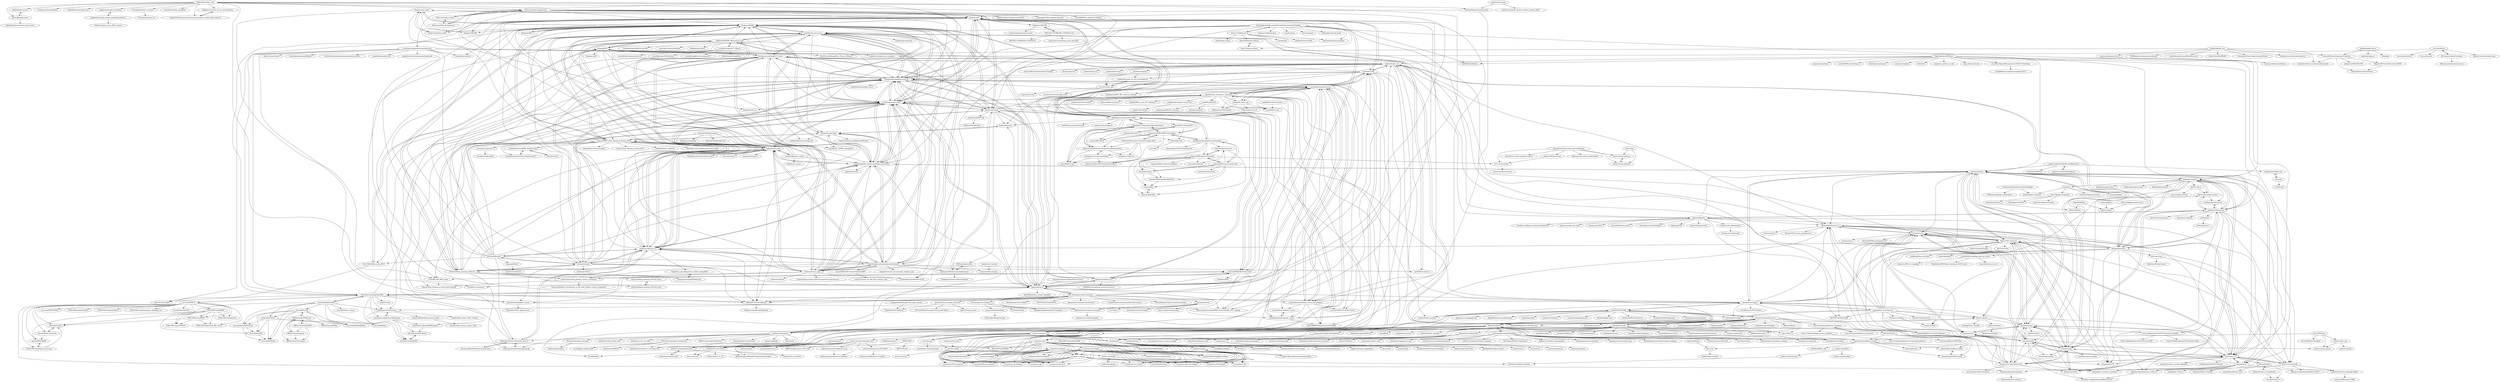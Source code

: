 digraph G {
"Dyakonov/ml_hacks" -> "Dyakonov/python_hacks"
"Dyakonov/ml_hacks" -> "Dyakonov/DL"
"Dyakonov/ml_hacks" -> "Dyakonov/PZAD"
"Dyakonov/ml_hacks" -> "cs-hse/ML_DM_HSE_minor"
"Dyakonov/ml_hacks" -> "Dyakonov/MLDM"
"OpenCorpora/opencorpora" -> "kmike/pymorphy2"
"OpenCorpora/opencorpora" -> "yandex/tomita-parser"
"OpenCorpora/opencorpora" -> "vas3k/python-glr-parser"
"diefimov/MTH594_MachineLearning" -> "amueller/scipy-2017-sklearn"
"diefimov/MTH594_MachineLearning" -> "cs-hse/ML_DM_HSE_minor"
"diefimov/MTH594_MachineLearning" -> "esokolov/ml-course-msu"
"diefimov/MTH594_MachineLearning" -> "demidovakatya/vvedenie-mashinnoe-obuchenie"
"diefimov/MTH594_MachineLearning" -> "Yorko/mlcourse_open"
"diefimov/MTH594_MachineLearning" -> "esokolov/ml-course-hse"
"diefimov/MTH594_MachineLearning" -> "yandexdataschool/Practical_DL"
"diefimov/MTH594_MachineLearning" -> "Yorko/python_intro"
"diefimov/MTH594_MachineLearning" -> "TomAugspurger/effective-pandas" ["e"=1]
"diefimov/MTH594_MachineLearning" -> "vkantor/MIPT_Data_Mining_In_Action_2016"
"diefimov/MTH594_MachineLearning" -> "open-data-science/awesome"
"diefimov/MTH594_MachineLearning" -> "fukatani/rgf_python" ["e"=1]
"diefimov/MTH594_MachineLearning" -> "Dyakonov/PZAD"
"diefimov/MTH594_MachineLearning" -> "sim0nsays/dlcourse_ai"
"diefimov/MTH594_MachineLearning" -> "deepmipt/tdl"
"Data-Learn/data-engineering" -> "Data-Learn/data-science"
"Data-Learn/data-engineering" -> "Data-Learn/SQL-for-beginners"
"Data-Learn/data-engineering" -> "slgero/testovoe"
"Data-Learn/data-engineering" -> "adilkhash/Data-Engineering-HowTo" ["e"=1]
"Data-Learn/data-engineering" -> "demidovakatya/vvedenie-mashinnoe-obuchenie"
"Data-Learn/data-engineering" -> "oleg-agapov/data-engineering-book" ["e"=1]
"Data-Learn/data-engineering" -> "esokolov/ml-course-hse"
"Data-Learn/data-engineering" -> "KlukvaMors/basic_stat"
"Data-Learn/data-engineering" -> "Yorko/python_intro"
"Data-Learn/data-engineering" -> "Dyakonov/DL"
"Data-Learn/data-engineering" -> "yandexdataschool/Practical_DL"
"Data-Learn/data-engineering" -> "Yorko/mlcourse.ai" ["e"=1]
"Data-Learn/data-engineering" -> "boringPpl/data-engineer-roadmap" ["e"=1]
"Data-Learn/data-engineering" -> "retentioneering/retentioneering-tools"
"Data-Learn/data-engineering" -> "Dyakonov/PZAD"
"yandexdataschool/HSE_deeplearning" -> "ddtm/dl-course"
"yandexdataschool/HSE_deeplearning" -> "yandexdataschool/YSDA_deeplearning17"
"DLSchool/deep-learning-school" -> "yandexdataschool/deep_vision_and_graphics"
"DLSchool/deep-learning-school" -> "Dyakonov/DL"
"demidovakatya/vvedenie-mashinnoe-obuchenie" -> "Yorko/mlcourse_open"
"demidovakatya/vvedenie-mashinnoe-obuchenie" -> "esokolov/ml-course-msu"
"demidovakatya/vvedenie-mashinnoe-obuchenie" -> "demidovakatya/mashinnoye-obucheniye"
"demidovakatya/vvedenie-mashinnoe-obuchenie" -> "esokolov/ml-course-hse"
"demidovakatya/vvedenie-mashinnoe-obuchenie" -> "Yorko/python_intro"
"demidovakatya/vvedenie-mashinnoe-obuchenie" -> "yandexdataschool/Practical_DL"
"demidovakatya/vvedenie-mashinnoe-obuchenie" -> "diefimov/MTH594_MachineLearning"
"demidovakatya/vvedenie-mashinnoe-obuchenie" -> "vkantor/MIPT_Data_Mining_In_Action_2016"
"demidovakatya/vvedenie-mashinnoe-obuchenie" -> "DanAnastasyev/DeepNLP-Course"
"demidovakatya/vvedenie-mashinnoe-obuchenie" -> "goq/telegram-list" ["e"=1]
"demidovakatya/vvedenie-mashinnoe-obuchenie" -> "natasha/natasha"
"demidovakatya/vvedenie-mashinnoe-obuchenie" -> "sim0nsays/dlcourse_ai"
"demidovakatya/vvedenie-mashinnoe-obuchenie" -> "efiminem/supershad"
"demidovakatya/vvedenie-mashinnoe-obuchenie" -> "yandexdataschool/Practical_RL" ["e"=1]
"demidovakatya/vvedenie-mashinnoe-obuchenie" -> "slgero/testovoe"
"DLSchool/deep_learning_2018-19" -> "DLSchool/deep_learning_2019-20_main"
"DLSchool/deep_learning_2018-19" -> "ml-mipt/ml-mipt"
"DLSchool/deep_learning_2018-19" -> "yandexdataschool/Practical_DL"
"DLSchool/deep_learning_2018-19" -> "esokolov/ml-course-hse"
"DLSchool/deep_learning_2018-19" -> "sim0nsays/dlcourse_ai"
"DLSchool/deep_learning_2018-19" -> "girafe-ai/ml-mipt"
"DLSchool/deep_learning_2018-19" -> "esokolov/ml-course-msu"
"DLSchool/deep_learning_2018-19" -> "slgero/testovoe"
"DLSchool/deep_learning_2018-19" -> "Samsung-IT-Academy/stepik-dl-nlp"
"DLSchool/deep_learning_2018-19" -> "deep-nlp-spring-2020/deep-nlp"
"DLSchool/deep_learning_2018-19" -> "Yorko/python_intro"
"DLSchool/deep_learning_2018-19" -> "demidovakatya/vvedenie-mashinnoe-obuchenie"
"DLSchool/deep_learning_2018-19" -> "Dyakonov/PZAD"
"DLSchool/deep_learning_2018-19" -> "Dyakonov/DL"
"DLSchool/deep_learning_2018-19" -> "DLSchool/deep_learning_2019-20_basic"
"Data-Learn/data-science" -> "Data-Learn/SQL-for-beginners"
"Data-Learn/data-science" -> "Data-Learn/data-engineering"
"amueller/scipy-2017-sklearn" -> "diefimov/MTH594_MachineLearning"
"amueller/scipy-2017-sklearn" -> "amueller/scipy-2016-sklearn" ["e"=1]
"amueller/scipy-2017-sklearn" -> "amueller/applied_ml_spring_2017"
"amueller/scipy-2017-sklearn" -> "AllenDowney/CompStats" ["e"=1]
"amueller/scipy-2017-sklearn" -> "amueller/ml-training-advanced" ["e"=1]
"JoshuaJakowlew/cppfaq" -> "Nekrolm/ubbook"
"JoshuaJakowlew/cppfaq" -> "userver-framework/userver"
"slgero/testovoe" -> "Dyakonov/DL"
"slgero/testovoe" -> "Dyakonov/PZAD"
"slgero/testovoe" -> "yandexdataschool/Practical_DL"
"slgero/testovoe" -> "esokolov/ml-course-hse"
"slgero/testovoe" -> "OML-Team/open-metric-learning"
"slgero/testovoe" -> "sberbank-ai-lab/LightAutoML"
"slgero/testovoe" -> "DBusAI/PyTorchChallenge"
"slgero/testovoe" -> "mryab/efficient-dl-systems"
"slgero/testovoe" -> "alex000kim/latex_resume_template"
"slgero/testovoe" -> "catalyst-team/dl-course"
"slgero/testovoe" -> "DanAnastasyev/DeepNLP-Course"
"slgero/testovoe" -> "koddo/shad-prep"
"slgero/testovoe" -> "FortsAndMills/RL-Theory-book"
"slgero/testovoe" -> "data-mining-in-action/DMIA_ProductionML_2021_Spring"
"slgero/testovoe" -> "Dyakonov/ml_hacks"
"glebmikha/ds-course" -> "glebmikha/sql-course"
"danlark1/hse_missing_cs_education" -> "blackav/hse-caos-2020"
"danlark1/hse_missing_cs_education" -> "hse-tex/hse-tex"
"danlark1/hse_missing_cs_education" -> "MrHakimov/russian-internships"
"danlark1/hse_missing_cs_education" -> "blackav/hse-caos-2019"
"danlark1/hse_missing_cs_education" -> "DarkKeks/kks"
"danlark1/hse_missing_cs_education" -> "osukhoroslov/distsys-course-hse"
"danlark1/hse_missing_cs_education" -> "markovka17/dla"
"danlark1/hse_missing_cs_education" -> "mryab/efficient-dl-systems"
"danlark1/hse_missing_cs_education" -> "osukhoroslov/hse-ds-2020"
"danlark1/hse_missing_cs_education" -> "aosokin/dl_cshse_ami"
"danlark1/hse_missing_cs_education" -> "esokolov/ml-course-hse"
"danlark1/hse_missing_cs_education" -> "oseledets/nla2020"
"danlark1/hse_missing_cs_education" -> "kitaisreal/db-course-hse"
"danlark1/hse_missing_cs_education" -> "lll-phill-lll/hse_caos_207_seminars"
"danlark1/hse_missing_cs_education" -> "mryab/dl-hse-ami"
"esokolov/ml-course-hse" -> "esokolov/ml-course-msu"
"esokolov/ml-course-hse" -> "yandexdataschool/Practical_DL"
"esokolov/ml-course-hse" -> "demidovakatya/vvedenie-mashinnoe-obuchenie"
"esokolov/ml-course-hse" -> "Yorko/mlcourse_open"
"esokolov/ml-course-hse" -> "yandexdataschool/Practical_RL" ["e"=1]
"esokolov/ml-course-hse" -> "Yorko/mlcourse.ai" ["e"=1]
"esokolov/ml-course-hse" -> "Yorko/python_intro"
"esokolov/ml-course-hse" -> "girafe-ai/ml-mipt"
"esokolov/ml-course-hse" -> "slgero/testovoe"
"esokolov/ml-course-hse" -> "Dyakonov/PZAD"
"esokolov/ml-course-hse" -> "danlark1/hse_missing_cs_education"
"esokolov/ml-course-hse" -> "Dyakonov/DL"
"esokolov/ml-course-hse" -> "sim0nsays/dlcourse_ai"
"esokolov/ml-course-hse" -> "demidovakatya/mashinnoye-obucheniye"
"esokolov/ml-course-hse" -> "ml-mipt/ml-mipt"
"esokolov/ml-course-msu" -> "esokolov/ml-course-hse"
"esokolov/ml-course-msu" -> "demidovakatya/vvedenie-mashinnoe-obuchenie"
"esokolov/ml-course-msu" -> "Yorko/mlcourse_open"
"esokolov/ml-course-msu" -> "Yorko/python_intro"
"esokolov/ml-course-msu" -> "yandexdataschool/Practical_DL"
"esokolov/ml-course-msu" -> "vkantor/MIPT_Data_Mining_In_Action_2016"
"esokolov/ml-course-msu" -> "demidovakatya/mashinnoye-obucheniye"
"esokolov/ml-course-msu" -> "diefimov/MTH594_MachineLearning"
"esokolov/ml-course-msu" -> "Dyakonov/PZAD"
"esokolov/ml-course-msu" -> "tyz910/hse-shad-ml"
"esokolov/ml-course-msu" -> "sim0nsays/dlcourse_ai"
"esokolov/ml-course-msu" -> "efiminem/supershad"
"esokolov/ml-course-msu" -> "esokolov/ml-minor-hse"
"esokolov/ml-course-msu" -> "DLSchool/deep_learning_2018-19"
"esokolov/ml-course-msu" -> "DanAnastasyev/DeepNLP-Course"
"oseledets/nla2020" -> "oseledets/nla2019"
"oseledets/nla2020" -> "adasegroup/ML2021_lectures"
"FPGA-Systems/fpga-awesome-list" -> "stcmtk/fpga-webinar-2020"
"FPGA-Systems/fpga-awesome-list" -> "zhelnio/schoolRISCV" ["e"=1]
"FPGA-Systems/fpga-awesome-list" -> "NickolayTernovoy/risc-v_awesome_list"
"papyrussolution/OpenPapyrus" -> "papyrussolution/UhttBarcodeReference"
"KlukvaMors/basic_stat" -> "IsFilimonov/LearningPath"
"KlukvaMors/basic_stat" -> "esokolov/ml-course-hse"
"KlukvaMors/basic_stat" -> "FyoklaBorschova/math_stat"
"KlukvaMors/basic_stat" -> "Data-Learn/data-engineering"
"KlukvaMors/basic_stat" -> "girafe-ai/ml-mipt"
"KlukvaMors/basic_stat" -> "glebmikha/sql-course"
"KlukvaMors/basic_stat" -> "FUlyankin/matstat_coursera"
"KlukvaMors/basic_stat" -> "DLSchool/deep-learning-school"
"KlukvaMors/basic_stat" -> "dgokondra/stepik_notebooks"
"KlukvaMors/basic_stat" -> "glebmikha/ds-course"
"KlukvaMors/basic_stat" -> "hukenovs/coursera_ml_da_specialization"
"KlukvaMors/basic_stat" -> "slgero/testovoe"
"KlukvaMors/basic_stat" -> "minhdai2410/machine-learning-data-analysis-yandex-mipt-coursera"
"KlukvaMors/basic_stat" -> "Drewleks/yandex_praktikum"
"KlukvaMors/basic_stat" -> "fartuk/ml_investment"
"Jovvik/M3137year2019" -> "lejabque/cpp-notes"
"Jovvik/M3137year2019" -> "NelosG/fp-tests"
"Jovvik/M3137year2019" -> "sancho20021/linal"
"osukhoroslov/distsys-course-hse" -> "osukhoroslov/dslib"
"userver-framework/userver" -> "ydb-platform/ydb"
"userver-framework/userver" -> "ytsaurus/ytsaurus"
"userver-framework/userver" -> "userver-framework/service_template"
"userver-framework/userver" -> "Nekrolm/ubbook"
"userver-framework/userver" -> "lewissbaker/cppcoro" ["e"=1]
"userver-framework/userver" -> "David-Haim/concurrencpp" ["e"=1]
"userver-framework/userver" -> "cpp-ru/ideas"
"userver-framework/userver" -> "facebookexperimental/libunifex" ["e"=1]
"userver-framework/userver" -> "Stiffstream/restinio" ["e"=1]
"userver-framework/userver" -> "kelbon/AnyAny" ["e"=1]
"userver-framework/userver" -> "felixguendling/cista" ["e"=1]
"userver-framework/userver" -> "YACLib/YACLib"
"userver-framework/userver" -> "yandex/YaLM-100B"
"userver-framework/userver" -> "drogonframework/drogon" ["e"=1]
"userver-framework/userver" -> "khizmax/libcds" ["e"=1]
"retentioneering/retentioneering-tools" -> "appintheair/retentioneering-framework"
"retentioneering/retentioneering-tools" -> "marnikitta/stattests"
"retentioneering/retentioneering-tools" -> "NameArtem/deployml_course"
"retentioneering/retentioneering-tools" -> "ikatsov/tensor-house" ["e"=1]
"retentioneering/retentioneering-tools" -> "sberbank-ai-lab/LightAutoML"
"retentioneering/retentioneering-tools" -> "SberProcessMining/Sber_Process_Mining"
"retentioneering/retentioneering-tools" -> "maks-sh/scikit-uplift" ["e"=1]
"retentioneering/retentioneering-tools" -> "DBusAI/PyTorchChallenge"
"retentioneering/retentioneering-tools" -> "facebookexperimental/Robyn" ["e"=1]
"retentioneering/retentioneering-tools" -> "DanAnastasyev/DeepNLP-Course"
"retentioneering/retentioneering-tools" -> "ml-mipt/ml-mipt"
"retentioneering/retentioneering-tools" -> "retentioneering/retentioneering-dom-observer"
"retentioneering/retentioneering-tools" -> "vbakhteev/telegram_bot_template"
"retentioneering/retentioneering-tools" -> "yandexdataschool/Practical_DL"
"retentioneering/retentioneering-tools" -> "ismailuddin/markovclick"
"mryab/efficient-dl-systems" -> "yandexdataschool/speech_course"
"mryab/efficient-dl-systems" -> "HSE-LAMBDA/DeepGenerativeModels"
"mryab/efficient-dl-systems" -> "markovka17/dla"
"mryab/efficient-dl-systems" -> "yandexdataschool/deep_vision_and_graphics"
"mryab/efficient-dl-systems" -> "aosokin/dl_cshse_ami"
"mryab/efficient-dl-systems" -> "yandexdataschool/sdc_course"
"mryab/efficient-dl-systems" -> "danlark1/hse_missing_cs_education"
"mryab/efficient-dl-systems" -> "yandexdataschool/Practical_DL"
"mryab/efficient-dl-systems" -> "bayesgroup/HSE_ML_research_seminar"
"mryab/efficient-dl-systems" -> "data-mining-in-action/DMIA_ProductionML_2021_Spring"
"mryab/efficient-dl-systems" -> "mryab/dl-hse-ami"
"mryab/efficient-dl-systems" -> "ADKosm/lsml-2022-public"
"mryab/efficient-dl-systems" -> "severilov/2022-DL-Audio-Course"
"nccr-itmo/FEDOT" -> "ITMO-NSS-team/EPDE"
"nccr-itmo/FEDOT" -> "ITMO-NSS-team/BAMT"
"nccr-itmo/FEDOT" -> "aimclub/GOLEM"
"nccr-itmo/FEDOT" -> "ITMO-NSS-team/GEFEST"
"nccr-itmo/FEDOT" -> "nccr-itmo/FEDOT.Web"
"nccr-itmo/FEDOT" -> "aimclub/Fedot.Industrial"
"nccr-itmo/FEDOT" -> "ITMO-NSS-team/torch_DE_solver"
"nccr-itmo/FEDOT" -> "ITMO-NSS-team/open-source-ops"
"nccr-itmo/FEDOT" -> "ITMO-NSS-team/meteotik"
"nccr-itmo/FEDOT" -> "ITMO-NSS-team/pytsbe"
"nccr-itmo/FEDOT" -> "ITMO-NSS-team/nas-fedot"
"nccr-itmo/FEDOT" -> "aimclub/Web-BAMT"
"nccr-itmo/FEDOT" -> "ITMO-NSS-team/emergency_datahack_nss"
"nccr-itmo/FEDOT" -> "sberbank-ai-lab/LightAutoML"
"nccr-itmo/FEDOT" -> "winedarksea/AutoTS" ["e"=1]
"papyrussolution/UhttBarcodeReference" -> "papyrussolution/OpenPapyrus"
"papyrussolution/UhttBarcodeReference" -> "natasha/natasha"
"papyrussolution/UhttBarcodeReference" -> "smi2/phpClickHouse" ["e"=1]
"papyrussolution/UhttBarcodeReference" -> "ohbobbyboy/bobby_boy"
"yandex/YaLM-100B" -> "sberbank-ai/ru-gpts"
"yandex/YaLM-100B" -> "ydb-platform/ydb"
"yandex/YaLM-100B" -> "snakers4/silero-models" ["e"=1]
"yandex/YaLM-100B" -> "facebookresearch/metaseq" ["e"=1]
"yandex/YaLM-100B" -> "bigscience-workshop/petals" ["e"=1]
"yandex/YaLM-100B" -> "kingoflolz/mesh-transformer-jax" ["e"=1]
"yandex/YaLM-100B" -> "ytsaurus/ytsaurus"
"yandex/YaLM-100B" -> "userver-framework/userver"
"yandex/YaLM-100B" -> "sberbank-ai/ru-dalle" ["e"=1]
"yandex/YaLM-100B" -> "kuprel/min-dalle" ["e"=1]
"yandex/YaLM-100B" -> "salesforce/CodeGen" ["e"=1]
"yandex/YaLM-100B" -> "lucidrains/imagen-pytorch" ["e"=1]
"yandex/YaLM-100B" -> "EleutherAI/gpt-neox" ["e"=1]
"yandex/YaLM-100B" -> "lucidrains/DALLE2-pytorch" ["e"=1]
"yandex/YaLM-100B" -> "lucidrains/PaLM-rlhf-pytorch" ["e"=1]
"mgrankin/ru_transformers" -> "sberbank-ai/ru-gpts"
"mgrankin/ru_transformers" -> "vlarine/transformers-ru"
"mgrankin/ru_transformers" -> "natasha/corus"
"mgrankin/ru_transformers" -> "vlarine/ruGPT2"
"mgrankin/ru_transformers" -> "VKCOM/YouTokenToMe" ["e"=1]
"mgrankin/ru_transformers" -> "Koziev/NLP_Datasets"
"mgrankin/ru_transformers" -> "snakers4/open_stt"
"mgrankin/ru_transformers" -> "lopuhin/transformer-lm" ["e"=1]
"mgrankin/ru_transformers" -> "l4rz/gpt-2-training"
"mgrankin/ru_transformers" -> "Samsung-IT-Academy/stepik-dl-nlp"
"mgrankin/ru_transformers" -> "bureaucratic-labs/dostoevsky"
"mgrankin/ru_transformers" -> "sberbank-ai/ru-dalle" ["e"=1]
"mgrankin/ru_transformers" -> "Koziev/chatbot"
"mgrankin/ru_transformers" -> "OpenCorpora/opencorpora"
"mgrankin/ru_transformers" -> "natasha/navec"
"salmer/CppDeveloperRoadmap" -> "Nekrolm/ubbook"
"salmer/CppDeveloperRoadmap" -> "cpp-best-practices/cppbestpractices" ["e"=1]
"salmer/CppDeveloperRoadmap" -> "JoshuaJakowlew/cppfaq"
"salmer/CppDeveloperRoadmap" -> "utilForever/game-developer-roadmap" ["e"=1]
"salmer/CppDeveloperRoadmap" -> "TheLartians/ModernCppStarter" ["e"=1]
"salmer/CppDeveloperRoadmap" -> "filipdutescu/modern-cpp-template" ["e"=1]
"salmer/CppDeveloperRoadmap" -> "liuchong/awesome-roadmaps" ["e"=1]
"salmer/CppDeveloperRoadmap" -> "rigtorp/awesome-modern-cpp" ["e"=1]
"salmer/CppDeveloperRoadmap" -> "anshulrgoyal/rust-web-developer-roadmap" ["e"=1]
"salmer/CppDeveloperRoadmap" -> "ilmoi/teachyourselfCS-RU" ["e"=1]
"salmer/CppDeveloperRoadmap" -> "oz123/awesome-c" ["e"=1]
"salmer/CppDeveloperRoadmap" -> "userver-framework/userver"
"salmer/CppDeveloperRoadmap" -> "s4kibs4mi/java-developer-roadmap" ["e"=1]
"salmer/CppDeveloperRoadmap" -> "friendlyanon/cmake-init" ["e"=1]
"salmer/CppDeveloperRoadmap" -> "practicode-org/practice-cpp"
"yandex-cloud/uikit" -> "yandex-cloud/yagr"
"yandex-cloud/uikit" -> "yandex-cloud/yfm-transform"
"DLSchool/dlschool" -> "sim0nsays/dlcourse_ai"
"DLSchool/dlschool" -> "deepmipt/dlschl"
"DLSchool/dlschool" -> "deepmipt/tdl"
"DLSchool/dlschool" -> "demidovakatya/vvedenie-mashinnoe-obuchenie"
"DLSchool/dlschool" -> "ml-mipt/ml-mipt"
"DLSchool/dlschool" -> "MyLtYkRiTiK/dl_in_nlp_2019"
"DLSchool/dlschool" -> "yandexdataschool/Practical_DL"
"DLSchool/dlschool" -> "esokolov/ml-course-msu"
"DLSchool/dlschool" -> "Dyakonov/PZAD"
"DLSchool/dlschool" -> "demidovakatya/mashinnoye-obucheniye"
"DLSchool/dlschool" -> "DanAnastasyev/DeepNLP-Course"
"DLSchool/dlschool" -> "esokolov/ml-course-hse"
"DLSchool/dlschool" -> "Dyakonov/DL"
"DLSchool/dlschool" -> "Yorko/python_intro"
"DLSchool/dlschool" -> "SlinkoIgor/Neural_Networks_and_CV"
"capitanov/dsp-theory" -> "Dyakonov/DL"
"capitanov/dsp-theory" -> "chipmuenk/pyfda" ["e"=1]
"capitanov/dsp-theory" -> "dpretet/cdc"
"capitanov/dsp-theory" -> "johan92/verilog-coding-style"
"capitanov/dsp-theory" -> "yandexdataschool/Practical_DL"
"capitanov/dsp-theory" -> "vlotnik/uvm_sin_cos_table"
"capitanov/dsp-theory" -> "snakers4/open_stt"
"capitanov/dsp-theory" -> "NickolayTernovoy/risc-v_awesome_list"
"capitanov/dsp-theory" -> "FPGA-Systems/fpga-awesome-list"
"capitanov/dsp-theory" -> "SlinkoIgor/Neural_Networks_and_CV"
"capitanov/dsp-theory" -> "fbeilstein/machine_learning"
"capitanov/dsp-theory" -> "ADElectronics/Open-Hardware"
"capitanov/dsp-theory" -> "markovka17/dla"
"capitanov/dsp-theory" -> "r2axz/bluepill-serial-monster" ["e"=1]
"capitanov/dsp-theory" -> "Nekrolm/ubbook"
"markovka17/dla" -> "mryab/efficient-dl-systems"
"markovka17/dla" -> "yandexdataschool/speech_course"
"markovka17/dla" -> "aosokin/dl_cshse_ami"
"markovka17/dla" -> "HSE-LAMBDA/DeepGenerativeModels"
"markovka17/dla" -> "danlark1/hse_missing_cs_education"
"markovka17/dla" -> "koddo/shad-prep"
"markovka17/dla" -> "yandexdataschool/Practical_DL"
"markovka17/dla" -> "sovaai/sova-tts"
"markovka17/dla" -> "sovaai/sova-dataset"
"markovka17/dla" -> "severilov/2022-DL-Audio-Course"
"markovka17/dla" -> "Dyakonov/DL"
"markovka17/dla" -> "FortsAndMills/RL-Theory-book"
"markovka17/dla" -> "snakers4/open_stt"
"markovka17/dla" -> "deepmipt/tdl"
"markovka17/dla" -> "dllllb/pytorch-lifestream"
"yandexdataschool/Practical_DL" -> "yandexdataschool/Practical_RL" ["e"=1]
"yandexdataschool/Practical_DL" -> "esokolov/ml-course-hse"
"yandexdataschool/Practical_DL" -> "DanAnastasyev/DeepNLP-Course"
"yandexdataschool/Practical_DL" -> "esokolov/ml-course-msu"
"yandexdataschool/Practical_DL" -> "yandexdataschool/deep_vision_and_graphics"
"yandexdataschool/Practical_DL" -> "yandexdataschool/nlp_course" ["e"=1]
"yandexdataschool/Practical_DL" -> "demidovakatya/vvedenie-mashinnoe-obuchenie"
"yandexdataschool/Practical_DL" -> "slgero/testovoe"
"yandexdataschool/Practical_DL" -> "Dyakonov/DL"
"yandexdataschool/Practical_DL" -> "ml-mipt/ml-mipt"
"yandexdataschool/Practical_DL" -> "Dyakonov/PZAD"
"yandexdataschool/Practical_DL" -> "mryab/efficient-dl-systems"
"yandexdataschool/Practical_DL" -> "girafe-ai/ml-mipt"
"yandexdataschool/Practical_DL" -> "DLSchool/deep_learning_2018-19"
"yandexdataschool/Practical_DL" -> "sim0nsays/dlcourse_ai"
"yandexdataschool/speech_course" -> "mryab/efficient-dl-systems"
"yandexdataschool/speech_course" -> "yandexdataschool/sdc_course"
"yandexdataschool/speech_course" -> "markovka17/dla"
"yandexdataschool/speech_course" -> "HSE-LAMBDA/DeepGenerativeModels"
"sberbank-ai/ru-gpts" -> "sberbank-ai/ruGPT3_demos"
"sberbank-ai/ru-gpts" -> "mgrankin/ru_transformers"
"sberbank-ai/ru-gpts" -> "natasha/natasha"
"sberbank-ai/ru-gpts" -> "sberbank-ai/ru-dalle" ["e"=1]
"sberbank-ai/ru-gpts" -> "yandex/YaLM-100B"
"sberbank-ai/ru-gpts" -> "Koziev/NLP_Datasets"
"sberbank-ai/ru-gpts" -> "natasha/corus"
"sberbank-ai/ru-gpts" -> "snakers4/silero-models" ["e"=1]
"sberbank-ai/ru-gpts" -> "vlarine/transformers-ru"
"sberbank-ai/ru-gpts" -> "sberbank-ai-lab/LightAutoML"
"sberbank-ai/ru-gpts" -> "bureaucratic-labs/dostoevsky"
"sberbank-ai/ru-gpts" -> "esokolov/ml-course-hse"
"sberbank-ai/ru-gpts" -> "slgero/testovoe"
"sberbank-ai/ru-gpts" -> "natasha/slovnet"
"sberbank-ai/ru-gpts" -> "Koziev/chatbot"
"alexanderkuk/log-progress" -> "alexanderkuk/parallel-cell"
"alexanderkuk/log-progress" -> "Dyakonov/notebooks"
"alexanderkuk/log-progress" -> "vkantor/MIPT_Data_Mining_In_Action_2016"
"alexanderkuk/log-progress" -> "Yorko/python_intro"
"yandex/yatagan" -> "Grigory-Rylov/android-methods-profiler"
"divkit/divkit" -> "jordibruin/Swift-Charts-Examples" ["e"=1]
"divkit/divkit" -> "apple/sample-food-truck" ["e"=1]
"divkit/divkit" -> "yandex/yatagan"
"divkit/divkit" -> "ydb-platform/ydb"
"divkit/divkit" -> "RedMadRobot/figma-export" ["e"=1]
"divkit/divkit" -> "runsidekick/sidekick" ["e"=1]
"divkit/divkit" -> "tuist/tuist" ["e"=1]
"divkit/divkit" -> "krzysztofzablocki/Inject" ["e"=1]
"divkit/divkit" -> "weeeBox/mobile-system-design" ["e"=1]
"divkit/divkit" -> "pointfreeco/swift-dependencies" ["e"=1]
"divkit/divkit" -> "apple/swift-async-algorithms" ["e"=1]
"divkit/divkit" -> "uber/needle" ["e"=1]
"divkit/divkit" -> "ytsaurus/ytsaurus"
"divkit/divkit" -> "ZupIT/beagle" ["e"=1]
"divkit/divkit" -> "yandex/YaLM-100B"
"latex-g7-32/latex-g7-32" -> "ledovsky/latex-gost-template"
"latex-g7-32/latex-g7-32" -> "kutelev/gost_forms"
"latex-g7-32/latex-g7-32" -> "AndreyAkinshin/Russian-Phd-LaTeX-Dissertation-Template"
"latex-g7-32/latex-g7-32" -> "Amet13/bachelor-diploma"
"latex-g7-32/latex-g7-32" -> "yrasik/eskdi"
"latex-g7-32/latex-g7-32" -> "welldan97/xetex-eskdx"
"ydb-platform/ydb" -> "ytsaurus/ytsaurus"
"ydb-platform/ydb" -> "userver-framework/userver"
"ydb-platform/ydb" -> "yandex/YaLM-100B"
"ydb-platform/ydb" -> "yandex/odyssey" ["e"=1]
"ydb-platform/ydb" -> "yandex/porto"
"ydb-platform/ydb" -> "ydb-platform/ydb-go-sdk"
"ydb-platform/ydb" -> "orioledb/orioledb" ["e"=1]
"ydb-platform/ydb" -> "yandex/ClickHouse" ["e"=1]
"ydb-platform/ydb" -> "tarantool/tarantool" ["e"=1]
"ydb-platform/ydb" -> "neondatabase/neon" ["e"=1]
"ydb-platform/ydb" -> "singularity-data/risingwave" ["e"=1]
"ydb-platform/ydb" -> "facebookincubator/velox" ["e"=1]
"ydb-platform/ydb" -> "manticoresoftware/manticoresearch" ["e"=1]
"ydb-platform/ydb" -> "yandex/yandex-tank" ["e"=1]
"ydb-platform/ydb" -> "divkit/divkit"
"DanAnastasyev/DeepNLP-Course" -> "sim0nsays/dlcourse_ai"
"DanAnastasyev/DeepNLP-Course" -> "yandexdataschool/Practical_DL"
"DanAnastasyev/DeepNLP-Course" -> "MyLtYkRiTiK/dl_in_nlp_2019"
"DanAnastasyev/DeepNLP-Course" -> "deepmipt/tdl"
"DanAnastasyev/DeepNLP-Course" -> "DBusAI/PyTorchChallenge"
"DanAnastasyev/DeepNLP-Course" -> "VKCOM/YouTokenToMe" ["e"=1]
"DanAnastasyev/DeepNLP-Course" -> "snakers4/open_stt"
"DanAnastasyev/DeepNLP-Course" -> "slgero/testovoe"
"DanAnastasyev/DeepNLP-Course" -> "Yorko/mlcourse_open"
"DanAnastasyev/DeepNLP-Course" -> "vlarine/transformers-ru"
"DanAnastasyev/DeepNLP-Course" -> "demidovakatya/vvedenie-mashinnoe-obuchenie"
"DanAnastasyev/DeepNLP-Course" -> "esokolov/ml-course-hse"
"DanAnastasyev/DeepNLP-Course" -> "ml-mipt/ml-mipt"
"DanAnastasyev/DeepNLP-Course" -> "Dyakonov/PZAD"
"DanAnastasyev/DeepNLP-Course" -> "esokolov/ml-course-msu"
"fbeilstein/machine_learning" -> "fbeilstein/algorithms"
"natasha/natasha" -> "natasha/yargy"
"natasha/natasha" -> "bureaucratic-labs/dostoevsky"
"natasha/natasha" -> "natasha/slovnet"
"natasha/natasha" -> "kmike/pymorphy2"
"natasha/natasha" -> "yandex/tomita-parser"
"natasha/natasha" -> "buriy/spacy-ru"
"natasha/natasha" -> "dkulagin/kartaslov"
"natasha/natasha" -> "natasha/razdel"
"natasha/natasha" -> "sberbank-ai/ru-gpts"
"natasha/natasha" -> "natasha/corus"
"natasha/natasha" -> "demidovakatya/vvedenie-mashinnoe-obuchenie"
"natasha/natasha" -> "deepmipt/ner"
"natasha/natasha" -> "Koziev/NLP_Datasets"
"natasha/natasha" -> "vlarine/transformers-ru"
"natasha/natasha" -> "natasha/navec"
"cpp-ru/ideas" -> "unterumarmung/fixed_string"
"dllllb/pytorch-lifestream" -> "sberbank-ai-lab/pytorch-lifestream"
"dllllb/pytorch-lifestream" -> "ivkireev86/datafusion-contest-2022"
"dllllb/pytorch-lifestream" -> "antklen/data_fusion_2022_solution"
"dllllb/pytorch-lifestream" -> "sberbank-ai-lab/RePlay"
"Yorko/mlcourse_open" -> "demidovakatya/vvedenie-mashinnoe-obuchenie"
"Yorko/mlcourse_open" -> "Yorko/python_intro"
"Yorko/mlcourse_open" -> "esokolov/ml-course-hse"
"Yorko/mlcourse_open" -> "esokolov/ml-course-msu"
"Yorko/mlcourse_open" -> "cs-hse/ML_DM_HSE_minor"
"Yorko/mlcourse_open" -> "yandexdataschool/Practical_DL"
"Yorko/mlcourse_open" -> "yandexdataschool/Practical_RL" ["e"=1]
"Yorko/mlcourse_open" -> "diefimov/MTH594_MachineLearning"
"Yorko/mlcourse_open" -> "DanAnastasyev/DeepNLP-Course"
"Yorko/mlcourse_open" -> "vkantor/MIPT_Data_Mining_In_Action_2016"
"Yorko/mlcourse_open" -> "catboost/catboost" ["e"=1]
"Yorko/mlcourse_open" -> "demidovakatya/mashinnoye-obucheniye"
"Yorko/mlcourse_open" -> "iamtodor/data-science-interview-questions-and-answers" ["e"=1]
"Yorko/mlcourse_open" -> "Gewissta/Learning_pandas_russian_translation"
"Yorko/mlcourse_open" -> "sim0nsays/dlcourse_ai"
"eisaev/fns" -> "ohbobbyboy/bobby_boy"
"eisaev/fns" -> "actie/fnsapi"
"amkatrutsa/optimization-fivt" -> "amkatrutsa/seminars-fivt"
"amkatrutsa/optimization-fivt" -> "akhtyamovpavel/ParallelComputationExamples"
"dkulagin/kartaslov" -> "odaykhovskaya/obscene_words_ru"
"dkulagin/kartaslov" -> "vlarine/transformers-ru"
"dkulagin/kartaslov" -> "natasha/natasha"
"dkulagin/kartaslov" -> "IlyaGusev/rnnmorph"
"dkulagin/kartaslov" -> "yandex/tomita-parser"
"dkulagin/kartaslov" -> "buriy/spacy-ru"
"dkulagin/kartaslov" -> "natasha/corus"
"dkulagin/kartaslov" -> "Koziev/NLP_Datasets"
"dkulagin/kartaslov" -> "SergeyShk/ruTS"
"dkulagin/kartaslov" -> "avidale/python-ruwordnet"
"dkulagin/kartaslov" -> "snakers4/open_stt"
"dkulagin/kartaslov" -> "mannefedov/compling_nlp_hse_course"
"dkulagin/kartaslov" -> "bakwc/JamSpell" ["e"=1]
"dkulagin/kartaslov" -> "IlyaGusev/rupo"
"dkulagin/kartaslov" -> "kmike/pymorphy2"
"kmike/pymorphy2" -> "OpenCorpora/opencorpora"
"kmike/pymorphy2" -> "natasha/natasha"
"kmike/pymorphy2" -> "yandex/tomita-parser"
"kmike/pymorphy2" -> "nlpub/pymystem3"
"kmike/pymorphy2" -> "j2a/pytils"
"kmike/pymorphy2" -> "natasha/yargy"
"kmike/pymorphy2" -> "vas3k/python-glr-parser"
"kmike/pymorphy2" -> "dkulagin/kartaslov"
"kmike/pymorphy2" -> "buriy/spacy-ru"
"kmike/pymorphy2" -> "kmike/pymorphy2-dicts"
"kmike/pymorphy2" -> "kmike/opencorpora-tools"
"kmike/pymorphy2" -> "bureaucratic-labs/dostoevsky"
"kmike/pymorphy2" -> "IlyaGusev/rnnmorph"
"kmike/pymorphy2" -> "Digsolab/pymystem3"
"kmike/pymorphy2" -> "deNULL/Az.js"
"victor-yacovlev/mipt-diht-caos" -> "yuri-pechatnov/caos_2019-2020"
"victor-yacovlev/mipt-diht-caos" -> "valentiay/study"
"victor-yacovlev/mipt-diht-caos" -> "yuri-pechatnov/caos"
"victor-yacovlev/mipt-diht-caos" -> "akhtyamovpavel/CompilersCourse"
"victor-yacovlev/mipt-diht-caos" -> "akhtyamovpavel/PatternsCollection"
"victor-yacovlev/mipt-diht-caos" -> "amkatrutsa/optimization-fivt"
"victor-yacovlev/mipt-diht-caos" -> "akhtyamovpavel/ParallelComputationExamples"
"victor-yacovlev/mipt-diht-caos" -> "MIPT-Group/Lectures_Tex_Club"
"victor-yacovlev/mipt-diht-caos" -> "blackav/hse-caos-2020"
"yandex/porto" -> "yandex/smart"
"yandex/porto" -> "yandex/mms"
"yandex/porto" -> "mamchits/phantom" ["e"=1]
"yandex/porto" -> "yandex/pgmigrate" ["e"=1]
"natasha/corus" -> "natasha/navec"
"natasha/corus" -> "vlarine/transformers-ru"
"natasha/corus" -> "natasha/slovnet"
"natasha/corus" -> "Koziev/NLP_Datasets"
"natasha/corus" -> "natasha/razdel"
"natasha/corus" -> "natasha/yargy"
"natasha/corus" -> "natasha/nerus"
"natasha/corus" -> "SergeyShk/Word-to-Number-Russian"
"natasha/corus" -> "SergeyShk/ruTS"
"natasha/corus" -> "RussianNLP/RussianSuperGLUE"
"yandex/tomita-parser" -> "vas3k/python-glr-parser"
"yandex/tomita-parser" -> "natasha/yargy"
"yandex/tomita-parser" -> "natasha/natasha"
"yandex/tomita-parser" -> "kmike/pymorphy2"
"yandex/tomita-parser" -> "OpenCorpora/opencorpora"
"yandex/tomita-parser" -> "IlyaGusev/rnnmorph"
"yandex/tomita-parser" -> "dkulagin/kartaslov"
"yandex/tomita-parser" -> "buriy/spacy-ru"
"yandex/tomita-parser" -> "deepmipt/ner"
"yandex/tomita-parser" -> "Restream/reindexer" ["e"=1]
"yandex/tomita-parser" -> "UniversalDependencies/UD_Russian-SynTagRus"
"yandex/tomita-parser" -> "datacoon/russiannames"
"yandex/tomita-parser" -> "bigartm/bigartm"
"yandex/tomita-parser" -> "yandex/pire"
"yandex/tomita-parser" -> "nlpub/pymystem3"
"Olga-Yakovleva/RHVoice" -> "snakers4/open_stt"
"Olga-Yakovleva/RHVoice" -> "yandex/tomita-parser"
"Olga-Yakovleva/RHVoice" -> "sergejey/majordomo" ["e"=1]
"Olga-Yakovleva/RHVoice" -> "natasha/natasha"
"Olga-Yakovleva/RHVoice" -> "sovse/Rus-SpeechRecognition-LSTM-CTC-VoxForge"
"Olga-Yakovleva/RHVoice" -> "kmike/pymorphy2"
"Olga-Yakovleva/RHVoice" -> "buriy/spacy-ru"
"Olga-Yakovleva/RHVoice" -> "vantu5z/RHVoice-dictionary"
"Olga-Yakovleva/RHVoice" -> "AntiZapret/antizapret" ["e"=1]
"Olga-Yakovleva/RHVoice" -> "zamiron/ru4sphinx"
"Olga-Yakovleva/RHVoice" -> "odaykhovskaya/obscene_words_ru"
"Olga-Yakovleva/RHVoice" -> "elfmz/far2l" ["e"=1]
"Olga-Yakovleva/RHVoice" -> "ValdikSS/blockcheck" ["e"=1]
"Olga-Yakovleva/RHVoice" -> "seriyps/ru_number_to_text"
"Olga-Yakovleva/RHVoice" -> "lang-uk/tone-dict-uk" ["e"=1]
"true-grue/Compiler-Development" -> "true-grue/awesome-russian-cs-books"
"YACLib/YACLib" -> "mkornaukhov03/baton-editor"
"YACLib/YACLib" -> "unterumarmung/fixed_string"
"YACLib/YACLib" -> "Smertig/banana"
"YACLib/YACLib" -> "harashimahashi/llvmcomp"
"YACLib/YACLib" -> "victimsnino/ReactivePlusPlus" ["e"=1]
"Nekrolm/ubbook" -> "userver-framework/userver"
"Nekrolm/ubbook" -> "danlark1/hse_missing_cs_education"
"Nekrolm/ubbook" -> "cpp-ru/ideas"
"Nekrolm/ubbook" -> "Nekrolm/GraphsAndMatrix"
"Nekrolm/ubbook" -> "salmer/CppDeveloperRoadmap"
"Nekrolm/ubbook" -> "true-grue/Compiler-Development"
"Nekrolm/ubbook" -> "JoshuaJakowlew/cppfaq"
"Nekrolm/ubbook" -> "blackav/hse-caos-2020"
"Nekrolm/ubbook" -> "unterumarmung/fixed_string"
"Nekrolm/ubbook" -> "qcha/JBook" ["e"=1]
"Nekrolm/ubbook" -> "practicode-org/practice-cpp"
"Nekrolm/ubbook" -> "capitanov/dsp-theory"
"Nekrolm/ubbook" -> "matklad/rust-course"
"Nekrolm/ubbook" -> "OratorX/twitter_threads" ["e"=1]
"Nekrolm/ubbook" -> "Stiffstream/restinio" ["e"=1]
"ytsaurus/ytsaurus" -> "ydb-platform/ydb"
"ytsaurus/ytsaurus" -> "userver-framework/userver"
"ytsaurus/ytsaurus" -> "slon/shad-go"
"ytsaurus/ytsaurus" -> "yandex/YaLM-100B"
"ytsaurus/ytsaurus" -> "gravity-ui/uikit"
"ytsaurus/ytsaurus" -> "yandex/porto"
"ytsaurus/ytsaurus" -> "danlark1/hse_missing_cs_education"
"ytsaurus/ytsaurus" -> "victor-yacovlev/mipt-diht-caos"
"ytsaurus/ytsaurus" -> "yandex/metrica-tag"
"ytsaurus/ytsaurus" -> "yandex/odyssey" ["e"=1]
"ytsaurus/ytsaurus" -> "divkit/divkit"
"ytsaurus/ytsaurus" -> "kirillsulim/xy2xy"
"ytsaurus/ytsaurus" -> "rogerwelin/cfnctl" ["e"=1]
"ytsaurus/ytsaurus" -> "yandexdataschool/Practical_DL"
"ytsaurus/ytsaurus" -> "esokolov/ml-course-hse"
"yandex-cloud/docs" -> "yandex-cloud/yfm-docs"
"yandex-cloud/docs" -> "yandex-cloud/cloudapi"
"AndreyAkinshin/Russian-Phd-LaTeX-Dissertation-Template" -> "latex-g7-32/latex-g7-32"
"AndreyAkinshin/Russian-Phd-LaTeX-Dissertation-Template" -> "odomanov/biblatex-gost"
"AndreyAkinshin/Russian-Phd-LaTeX-Dissertation-Template" -> "irandom/docs"
"AndreyAkinshin/Russian-Phd-LaTeX-Dissertation-Template" -> "demidovakatya/vvedenie-mashinnoe-obuchenie"
"AndreyAkinshin/Russian-Phd-LaTeX-Dissertation-Template" -> "ValdikSS/blockcheck" ["e"=1]
"AndreyAkinshin/Russian-Phd-LaTeX-Dissertation-Template" -> "esokolov/ml-course-msu"
"AndreyAkinshin/Russian-Phd-LaTeX-Dissertation-Template" -> "bigartm/bigartm"
"AndreyAkinshin/Russian-Phd-LaTeX-Dissertation-Template" -> "bol-van/zapret" ["e"=1]
"AndreyAkinshin/Russian-Phd-LaTeX-Dissertation-Template" -> "esokolov/ml-course-hse"
"AndreyAkinshin/Russian-Phd-LaTeX-Dissertation-Template" -> "kmike/pymorphy2"
"AndreyAkinshin/Russian-Phd-LaTeX-Dissertation-Template" -> "yandexdataschool/Practical_DL"
"AndreyAkinshin/Russian-Phd-LaTeX-Dissertation-Template" -> "ledovsky/latex-gost-template"
"AndreyAkinshin/Russian-Phd-LaTeX-Dissertation-Template" -> "Yorko/mlcourse_open"
"AndreyAkinshin/Russian-Phd-LaTeX-Dissertation-Template" -> "Amet13/master-thesis"
"AndreyAkinshin/Russian-Phd-LaTeX-Dissertation-Template" -> "le0pard/postgresql_book" ["e"=1]
"Yorko/python_intro" -> "Yorko/mlcourse_open"
"Yorko/python_intro" -> "demidovakatya/vvedenie-mashinnoe-obuchenie"
"Yorko/python_intro" -> "esokolov/ml-course-msu"
"Yorko/python_intro" -> "demidovakatya/mashinnoye-obucheniye"
"Yorko/python_intro" -> "vkantor/MIPT_Data_Mining_In_Action_2016"
"Yorko/python_intro" -> "cs-hse/ML_DM_HSE_minor"
"Yorko/python_intro" -> "esokolov/ml-course-hse"
"Yorko/python_intro" -> "sim0nsays/dlcourse_ai"
"Yorko/python_intro" -> "diefimov/MTH594_MachineLearning"
"Yorko/python_intro" -> "Gewissta/Learning_pandas_russian_translation"
"Yorko/python_intro" -> "Yorko/deep_learning_python_intro"
"Yorko/python_intro" -> "yandexdataschool/Practical_DL"
"Yorko/python_intro" -> "aliev/runestone" ["e"=1]
"Yorko/python_intro" -> "sozykin/dlpython_course"
"Yorko/python_intro" -> "lancelote/interpy-ru" ["e"=1]
"cs-hse/ML_DM_HSE_minor" -> "vkantor/Data_Mining_in_Action_2018_Spring"
"Rassska/LC-Frequently-Asked-Questions" -> "mary3000/resume"
"Rassska/LC-Frequently-Asked-Questions" -> "MrHakimov/russian-internships"
"Rassska/LC-Frequently-Asked-Questions" -> "olegoratovskiy/leetcode-frequently-asked-questions"
"Rassska/LC-Frequently-Asked-Questions" -> "enumcase/EMEA-APAC-Internships"
"sim0nsays/dlcourse_ai" -> "DanAnastasyev/DeepNLP-Course"
"sim0nsays/dlcourse_ai" -> "yandexdataschool/Practical_DL"
"sim0nsays/dlcourse_ai" -> "esokolov/ml-course-hse"
"sim0nsays/dlcourse_ai" -> "Yorko/python_intro"
"sim0nsays/dlcourse_ai" -> "Dyakonov/PZAD"
"sim0nsays/dlcourse_ai" -> "esokolov/ml-course-msu"
"sim0nsays/dlcourse_ai" -> "DLSchool/dlschool"
"sim0nsays/dlcourse_ai" -> "demidovakatya/mashinnoye-obucheniye"
"sim0nsays/dlcourse_ai" -> "ml-mipt/ml-mipt"
"sim0nsays/dlcourse_ai" -> "DLSchool/deep_learning_2018-19"
"sim0nsays/dlcourse_ai" -> "Dyakonov/DL"
"sim0nsays/dlcourse_ai" -> "demidovakatya/vvedenie-mashinnoe-obuchenie"
"sim0nsays/dlcourse_ai" -> "Yorko/dl_in_nlp_deeppavlov_cs224n_spring2020"
"sim0nsays/dlcourse_ai" -> "SlinkoIgor/Neural_Networks_and_CV"
"sim0nsays/dlcourse_ai" -> "DBusAI/PyTorchChallenge"
"catalyst-team/dl-course" -> "FortsAndMills/RL-Theory-book"
"catalyst-team/dl-course" -> "fartuk/ml_investment"
"catalyst-team/dl-course" -> "mryab/efficient-dl-systems"
"catalyst-team/dl-course" -> "slgero/testovoe"
"catalyst-team/dl-course" -> "kirillbobyrev/computer-science-resources" ["e"=1]
"catalyst-team/dl-course" -> "Dyakonov/DL"
"catalyst-team/dl-course" -> "girafe-ai/ml-mipt"
"girafe-ai/ml-mipt" -> "andriygav/MachineLearningSeminars"
"girafe-ai/ml-mipt" -> "esokolov/ml-course-hse"
"girafe-ai/ml-mipt" -> "yandexdataschool/Practical_DL"
"girafe-ai/ml-mipt" -> "Dyakonov/PZAD"
"girafe-ai/ml-mipt" -> "Dyakonov/DL"
"girafe-ai/ml-mipt" -> "amkatrutsa/optimization-fivt"
"girafe-ai/ml-mipt" -> "catalyst-team/dl-course"
"girafe-ai/ml-mipt" -> "amkatrutsa/MIPT-Opt"
"girafe-ai/ml-mipt" -> "DLSchool/deep_learning_2018-19"
"girafe-ai/ml-mipt" -> "MrHakimov/russian-internships"
"girafe-ai/ml-mipt" -> "koddo/shad-prep"
"girafe-ai/ml-mipt" -> "slgero/testovoe"
"girafe-ai/ml-mipt" -> "deepmipt/tdl"
"girafe-ai/ml-mipt" -> "mryab/efficient-dl-systems"
"girafe-ai/ml-mipt" -> "MelLain/mipt-python"
"jarvis394/habra" -> "jarvis394/habra-backend"
"jarvis394/habra" -> "avdosev/habr_app"
"jarvis394/habra" -> "avdosev/image_parser"
"jarvis394/habra" -> "unterumarmung/fixed_string"
"ennio/django-hosts" -> "eldarion/phileo"
"krvss/django-social-auth" -> "klen/django-netauth"
"krvss/django-social-auth" -> "ennio/django-hosts"
"krvss/django-social-auth" -> "generalov/django-resubmit"
"snakers4/open_stt" -> "SergeyShk/Speech-to-Text-Russian"
"snakers4/open_stt" -> "snakers4/russian_stt_text_normalization"
"snakers4/open_stt" -> "nsu-ai/russian_g2p"
"snakers4/open_stt" -> "vlarine/transformers-ru"
"snakers4/open_stt" -> "sberdevices/golos"
"snakers4/open_stt" -> "vlomme/Multi-Tacotron-Voice-Cloning" ["e"=1]
"snakers4/open_stt" -> "DanAnastasyev/DeepNLP-Course"
"snakers4/open_stt" -> "snakers4/silero-models" ["e"=1]
"snakers4/open_stt" -> "GeorgeFedoseev/DeepSpeech"
"snakers4/open_stt" -> "Kyubyong/css10" ["e"=1]
"snakers4/open_stt" -> "natasha/corus"
"snakers4/open_stt" -> "markovka17/dla"
"snakers4/open_stt" -> "snakers4/open_tts"
"snakers4/open_stt" -> "snakers4/silero-vad" ["e"=1]
"snakers4/open_stt" -> "dkulagin/kartaslov"
"odaykhovskaya/obscene_words_ru" -> "dialogue-evaluation/morphoRuEval-2017"
"sb-ai-lab/LightAutoML" -> "sb-ai-lab/Py-Boost"
"sb-ai-lab/LightAutoML" -> "sb-ai-lab/AutoMLWhitebox"
"sb-ai-lab/LightAutoML" -> "sberbank-ai-lab/LightAutoML"
"sb-ai-lab/LightAutoML" -> "sb-ai-lab/Eco2AI"
"sb-ai-lab/LightAutoML" -> "mculab64/data_science"
"sb-ai-lab/LightAutoML" -> "sb-ai-lab/RePlay"
"sb-ai-lab/LightAutoML" -> "sb-ai-lab/RuBioRoBERTa"
"sb-ai-lab/LightAutoML" -> "sb-ai-lab/SLAMA"
"sb-ai-lab/LightAutoML" -> "dllllb/pytorch-lifestream"
"sb-ai-lab/LightAutoML" -> "sb-ai-lab/RuMedQ"
"Amet13/master-thesis" -> "Amet13/bachelor-diploma"
"IlyaGusev/rupo" -> "IlyaGusev/PoetryCorpus"
"IlyaGusev/rupo" -> "IlyaGusev/rnnmorph"
"vkantor/MIPT_Data_Mining_In_Action_2016" -> "yandexdataschool/HSE_deeplearning"
"vkantor/MIPT_Data_Mining_In_Action_2016" -> "vkantor/Data_Mining_in_Action_2018_Spring"
"vkantor/MIPT_Data_Mining_In_Action_2016" -> "esokolov/ml-course-msu"
"vkantor/MIPT_Data_Mining_In_Action_2016" -> "Dyakonov/PZAD"
"vkantor/MIPT_Data_Mining_In_Action_2016" -> "ml-mipt/ml-mipt-part1"
"vkantor/MIPT_Data_Mining_In_Action_2016" -> "Yorko/python_intro"
"vkantor/MIPT_Data_Mining_In_Action_2016" -> "yandexdataschool/YSDA_deeplearning17"
"vkantor/MIPT_Data_Mining_In_Action_2016" -> "vkantor/data_mining_in_action_2017"
"vkantor/MIPT_Data_Mining_In_Action_2016" -> "dnkirill/allstate_capstone"
"vkantor/MIPT_Data_Mining_In_Action_2016" -> "demidovakatya/mashinnoye-obucheniye"
"vkantor/MIPT_Data_Mining_In_Action_2016" -> "open-data-science/datascience-swiss-knife"
"vkantor/MIPT_Data_Mining_In_Action_2016" -> "aosokin/DL_CSHSE_spring2018"
"vkantor/MIPT_Data_Mining_In_Action_2016" -> "a4tunado/lectures-hse-spark"
"vkantor/MIPT_Data_Mining_In_Action_2016" -> "efiminem/supershad"
"vkantor/MIPT_Data_Mining_In_Action_2016" -> "Dyakonov/ml_hacks"
"bes-dev/mean_average_precision" -> "IlyaDobrynin/GridMixup"
"bes-dev/mean_average_precision" -> "slgero/receipt_parser"
"bes-dev/mean_average_precision" -> "ZFTurbo/Mean-Average-Precision-for-Boxes" ["e"=1]
"yandex/metrica-tag" -> "gravity-ui/uikit"
"blackav/hse-caos-2020" -> "DarkKeks/kks"
"blackav/hse-caos-2020" -> "danlark1/hse_missing_cs_education"
"blackav/hse-caos-2020" -> "hse-tex/hse-tex"
"blackav/hse-caos-2020" -> "V-Marco/psmo_21_22"
"blackav/hse-caos-2020" -> "blackav/hse-caos-2019"
"verenich/ProcessSequencePrediction" -> "irhete/predictive-monitoring-benchmark"
"verenich/ProcessSequencePrediction" -> "AdaptiveBProcess/GenerativeLSTM"
"verenich/ProcessSequencePrediction" -> "Zaharah/processtransformer"
"verenich/ProcessSequencePrediction" -> "nickgentoo/DALSTM_PM"
"Koziev/chatbot" -> "Koziev/NLP_Datasets"
"Koziev/chatbot" -> "Desklop/Voice_ChatBot"
"Koziev/chatbot" -> "buriy/spacy-ru"
"Koziev/chatbot" -> "SergeyShk/Speech-to-Text-Russian"
"Koziev/chatbot" -> "natasha/slovnet"
"Koziev/chatbot" -> "Koziev/rulemma"
"deepmipt/dlschl" -> "miptmlschool/mlschl"
"RomanovMikeV/deep-learning-lectures" -> "SlinkoIgor/Neural_Networks_and_CV"
"girafe-ai/ml-course" -> "mailcourses/made_advance_python_autumn_2022"
"girafe-ai/ml-course" -> "DLSchool/deep-learning-school"
"slon/shad-go" -> "ytsaurus/ytsaurus"
"slon/shad-go" -> "yandexdataschool/manytask"
"enumcase/EMEA-APAC-Internships" -> "MrHakimov/russian-internships"
"enumcase/EMEA-APAC-Internships" -> "danabeknar/kazakhstan-it-internships"
"enumcase/EMEA-APAC-Internships" -> "mary3000/resume"
"enumcase/EMEA-APAC-Internships" -> "Onlyartist9/European-Tech-Internships-2023"
"enumcase/EMEA-APAC-Internships" -> "Rassska/LC-Frequently-Asked-Questions"
"enumcase/EMEA-APAC-Internships" -> "olegoratovskiy/leetcode-frequently-asked-questions"
"SergeyShk/Speech-to-Text-Russian" -> "snakers4/open_stt"
"SergeyShk/Speech-to-Text-Russian" -> "vlarine/transformers-ru"
"SergeyShk/Speech-to-Text-Russian" -> "sovaai/sova-asr"
"SergeyShk/Speech-to-Text-Russian" -> "GeorgeFedoseev/DeepSpeech"
"SergeyShk/Speech-to-Text-Russian" -> "SergeyShk/Word-to-Number-Russian"
"SergeyShk/Speech-to-Text-Russian" -> "Koziev/chatbot"
"SergeyShk/Speech-to-Text-Russian" -> "SergeyShk/ruTS"
"nlpub/pymystem3" -> "natasha/slovnet"
"nlpub/pymystem3" -> "natasha/yargy"
"nlpub/pymystem3" -> "kmike/pymorphy2"
"Grigory-Rylov/android-methods-profiler" -> "yandex/yatagan"
"Yorko/dl_in_nlp_deeppavlov_cs224n_spring2020" -> "deep-nlp-spring-2020/deep-nlp"
"demidovakatya/mashinnoye-obucheniye" -> "demidovakatya/vvedenie-mashinnoe-obuchenie"
"demidovakatya/mashinnoye-obucheniye" -> "maxis42/ML-DA-Coursera-Yandex-MIPT"
"demidovakatya/mashinnoye-obucheniye" -> "Yorko/python_intro"
"demidovakatya/mashinnoye-obucheniye" -> "esokolov/ml-course-msu"
"demidovakatya/mashinnoye-obucheniye" -> "vkantor/MIPT_Data_Mining_In_Action_2016"
"demidovakatya/mashinnoye-obucheniye" -> "esokolov/ml-course-hse"
"demidovakatya/mashinnoye-obucheniye" -> "efiminem/supershad"
"demidovakatya/mashinnoye-obucheniye" -> "sim0nsays/dlcourse_ai"
"demidovakatya/mashinnoye-obucheniye" -> "Yorko/mlcourse_open"
"demidovakatya/mashinnoye-obucheniye" -> "tyz910/hse-shad-ml"
"demidovakatya/mashinnoye-obucheniye" -> "Dyakonov/PZAD"
"demidovakatya/mashinnoye-obucheniye" -> "andriygav/MachineLearningSeminars"
"demidovakatya/mashinnoye-obucheniye" -> "Gewissta/Learning_pandas_russian_translation"
"demidovakatya/mashinnoye-obucheniye" -> "ranalytics/data-mining"
"demidovakatya/mashinnoye-obucheniye" -> "miptgirl/coursera_ml_and_data_analysis_spec"
"ranalytics/r-tutorials" -> "ranalytics/data-mining"
"OML-Team/open-metric-learning" -> "slgero/testovoe"
"OML-Team/open-metric-learning" -> "yandexdataschool/deep_vision_and_graphics"
"OML-Team/open-metric-learning" -> "qdrant/awesome-metric-learning"
"OML-Team/open-metric-learning" -> "dllllb/pytorch-lifestream"
"OML-Team/open-metric-learning" -> "BloodAxe/pytorch-toolbelt" ["e"=1]
"OML-Team/open-metric-learning" -> "ENOT-AutoDL/onnx2torch" ["e"=1]
"OML-Team/open-metric-learning" -> "bes-dev/mean_average_precision"
"OML-Team/open-metric-learning" -> "markovka17/dla"
"OML-Team/open-metric-learning" -> "yandexdataschool/Practical_DL"
"OML-Team/open-metric-learning" -> "Erlemar/pytorch_tempest"
"OML-Team/open-metric-learning" -> "dayyass/text-classification-baseline"
"OML-Team/open-metric-learning" -> "DBusAI/PyTorchChallenge"
"OML-Team/open-metric-learning" -> "qdrant/quaterion"
"OML-Team/open-metric-learning" -> "CompVis/metric-learning-divide-and-conquer" ["e"=1]
"OML-Team/open-metric-learning" -> "KevinMusgrave/pytorch-metric-learning" ["e"=1]
"bureaucratic-labs/dostoevsky" -> "natasha/natasha"
"bureaucratic-labs/dostoevsky" -> "vlarine/transformers-ru"
"bureaucratic-labs/dostoevsky" -> "buriy/spacy-ru"
"bureaucratic-labs/dostoevsky" -> "natasha/slovnet"
"bureaucratic-labs/dostoevsky" -> "text-machine-lab/rusentiment"
"bureaucratic-labs/dostoevsky" -> "natasha/corus"
"bureaucratic-labs/dostoevsky" -> "natasha/yargy"
"bureaucratic-labs/dostoevsky" -> "nlpub/pymystem3"
"bureaucratic-labs/dostoevsky" -> "natasha/razdel"
"bureaucratic-labs/dostoevsky" -> "natasha/navec"
"deepmipt/ner" -> "deepmipt/deep-nlp-seminars"
"deepmipt/ner" -> "deepmipt/intent_classifier"
"deepmipt/ner" -> "zamgi/lingvo--Ner-ru"
"deepmipt/ner" -> "odaykhovskaya/obscene_words_ru"
"deepmipt/ner" -> "buriy/spacy-ru"
"deepmipt/ner" -> "deepmipt/ru_sentence_tokenizer"
"deepmipt/ner" -> "dialogue-evaluation/factRuEval-2016"
"deepmipt/ner" -> "natasha/navec"
"ml-mipt/ml-mipt-part1" -> "ml-mipt/ml-mipt-part2"
"sozykin/dlpython_course" -> "sozykin/ml_course"
"sozykin/dlpython_course" -> "esokolov/ml-course-msu"
"sozykin/dlpython_course" -> "Yorko/python_intro"
"sozykin/dlpython_course" -> "demidovakatya/vvedenie-mashinnoe-obuchenie"
"sozykin/dlpython_course" -> "vkantor/MIPT_Data_Mining_In_Action_2016"
"tyz910/hse-shad-ml" -> "esokolov/ml-course-msu"
"efiminem/supershad" -> "koddo/shad-prep"
"efiminem/supershad" -> "aosokin/DL_CSHSE_spring2018"
"efiminem/supershad" -> "Dyakonov/PZAD"
"efiminem/supershad" -> "vkantor/MIPT_Data_Mining_In_Action_2016"
"efiminem/supershad" -> "demidovakatya/mashinnoye-obucheniye"
"efiminem/supershad" -> "DimaTrushin/LinearAlgebra2020-2021"
"efiminem/supershad" -> "koddo/shad-prep-meetup-msk"
"bigartm/bigartm" -> "vlarine/transformers-ru"
"bigartm/bigartm" -> "bigartm/bigartm-book"
"bigartm/bigartm" -> "VKCOM/YouTokenToMe" ["e"=1]
"bigartm/bigartm" -> "bureaucratic-labs/natasha"
"bigartm/bigartm" -> "machine-intelligence-laboratory/TopicNet"
"bigartm/bigartm" -> "deepmipt/ner"
"bigartm/bigartm" -> "gregversteeg/corex_topic" ["e"=1]
"bigartm/bigartm" -> "natasha/natasha"
"bigartm/bigartm" -> "odaykhovskaya/obscene_words_ru"
"bigartm/bigartm" -> "bmabey/pyLDAvis" ["e"=1]
"bigartm/bigartm" -> "hanxzh94/matrix-model"
"bigartm/bigartm" -> "yandex/tomita-parser"
"bigartm/bigartm" -> "facebookresearch/StarSpace" ["e"=1]
"bigartm/bigartm" -> "esokolov/ml-course-msu"
"bigartm/bigartm" -> "adjidieng/ETM" ["e"=1]
"bureaucratic-labs/natasha" -> "bureaucratic-labs/yargy"
"kuzand/Computer-Vision-Video-Lectures" -> "slgero/testovoe"
"qdrant/awesome-metric-learning" -> "qdrant/quaterion"
"qdrant/awesome-metric-learning" -> "OML-Team/open-metric-learning"
"qdrant/awesome-metric-learning" -> "qdrant/vector-db-benchmark"
"dgokondra/stepik_pandas_notebooks.github.io" -> "ded42r/stepik_course_4852_contest"
"dgokondra/stepik_pandas_notebooks.github.io" -> "dgokondra/stepik_notebooks"
"natasha/razdel" -> "natasha/slovnet"
"natasha/razdel" -> "natasha/navec"
"natasha/razdel" -> "deepmipt/ru_sentence_tokenizer"
"natasha/razdel" -> "natasha/corus"
"natasha/razdel" -> "natasha/ipymarkup"
"natasha/razdel" -> "natasha/yargy"
"natasha/razdel" -> "dialogue-evaluation/morphoRuEval-2017"
"natasha/razdel" -> "buriy/spacy-ru"
"sberbank-ai-lab/LightAutoML" -> "sberbank-ai-lab/AutoMLWhitebox"
"sberbank-ai-lab/LightAutoML" -> "maks-sh/scikit-uplift" ["e"=1]
"sberbank-ai-lab/LightAutoML" -> "sb-ai-lab/LightAutoML"
"sberbank-ai-lab/LightAutoML" -> "sberbank-ai-lab/pytorch-lifestream"
"sberbank-ai-lab/LightAutoML" -> "sberbank-ai-lab/RePlay"
"sberbank-ai-lab/LightAutoML" -> "slgero/testovoe"
"sberbank-ai-lab/LightAutoML" -> "Dyakonov/PZAD"
"sberbank-ai-lab/LightAutoML" -> "nccr-itmo/FEDOT"
"sberbank-ai-lab/LightAutoML" -> "yandexdataschool/Practical_DL"
"sberbank-ai-lab/LightAutoML" -> "Dyakonov/DL"
"sberbank-ai-lab/LightAutoML" -> "dllllb/pytorch-lifestream"
"sberbank-ai-lab/LightAutoML" -> "NameArtem/deployml_course"
"sberbank-ai-lab/LightAutoML" -> "sberbank-ai/ru-gpts"
"sberbank-ai-lab/LightAutoML" -> "FortsAndMills/RL-Theory-book"
"sberbank-ai-lab/LightAutoML" -> "tinkoff-ai/etna" ["e"=1]
"nsu-ai/russian_g2p" -> "snakers4/russian_stt_text_normalization"
"nsu-ai/russian_g2p" -> "nsu-ai-team/russian_g2p_neuro"
"nsu-ai/russian_g2p" -> "alphacep/tn2-wg"
"avdosev/habr_app" -> "avdosev/metida"
"avdosev/habr_app" -> "avdosev/image_parser"
"mrhakimov/russian-internships" -> "olegoratovskiy/leetcode-frequently-asked-questions"
"mrhakimov/russian-internships" -> "mary3000/resume"
"mrhakimov/russian-internships" -> "almaszaurbekov/2023-faang-internships"
"danabeknar/kazakhstan-it-internships" -> "nugmanoff/awesome-made-in-kz"
"danabeknar/kazakhstan-it-internships" -> "danabeknar/taza"
"danabeknar/kazakhstan-it-internships" -> "MrHakimov/russian-internships"
"danabeknar/kazakhstan-it-internships" -> "enumcase/EMEA-APAC-Internships"
"danabeknar/kazakhstan-it-internships" -> "nugmanoff/DropdownTransition"
"danabeknar/kazakhstan-it-internships" -> "hello-turing/resources"
"danabeknar/kazakhstan-it-internships" -> "almaszaurbekov/2023-faang-internships"
"danabeknar/kazakhstan-it-internships" -> "c0rp-aubakirov/KZ-IT-telegram-list"
"gravity-ui/uikit" -> "gravity-ui/icons"
"gravity-ui/uikit" -> "yandex-cloud/uikit"
"Data-Learn/SQL-for-beginners" -> "Data-Learn/data-science"
"Data-Learn/SQL-for-beginners" -> "Data-Learn/data-engineering"
"SlinkoIgor/Neural_Networks_and_CV" -> "RomanovMikeV/deep-learning-lectures"
"SlinkoIgor/Neural_Networks_and_CV" -> "Samsung-IT-Academy/stepik-dl-nlp"
"SlinkoIgor/Neural_Networks_and_CV" -> "sim0nsays/dlcourse_ai"
"SlinkoIgor/Neural_Networks_and_CV" -> "esokolov/ml-course-hse"
"SlinkoIgor/Neural_Networks_and_CV" -> "yandexdataschool/Practical_DL"
"hello-turing/resources" -> "nugmanoff/DropdownTransition"
"hello-turing/resources" -> "crococoders/zhazam"
"hello-turing/resources" -> "nugmanoff/dotfiles"
"nugmanoff/awesome-made-in-kz" -> "nugmanoff/DropdownTransition"
"nugmanoff/awesome-made-in-kz" -> "danabeknar/taza"
"nugmanoff/awesome-made-in-kz" -> "danabeknar/kazakhstan-it-internships"
"nugmanoff/awesome-made-in-kz" -> "zainoldin/SkeletonableTableView"
"nugmanoff/awesome-made-in-kz" -> "hello-turing/resources"
"nugmanoff/awesome-made-in-kz" -> "nugmanoff/p"
"nugmanoff/awesome-made-in-kz" -> "yerlantemir/leetcoder"
"yandex-cloud/yfm-docs" -> "yandex-cloud/yfm-transform"
"Onlyartist9/European-Tech-Internships-2023" -> "almaszaurbekov/2023-faang-internships"
"Onlyartist9/European-Tech-Internships-2023" -> "enumcase/EMEA-APAC-Internships"
"Onlyartist9/European-Tech-Internships-2023" -> "mrhakimov/russian-internships"
"Onlyartist9/European-Tech-Internships-2023" -> "mrhakimov/referrers"
"Onlyartist9/European-Tech-Internships-2023" -> "olegoratovskiy/leetcode-frequently-asked-questions"
"unterumarmung/fixed_string" -> "harashimahashi/llvmcomp"
"unterumarmung/fixed_string" -> "mkornaukhov03/baton-editor"
"unterumarmung/fixed_string" -> "oficsu/clc"
"unterumarmung/fixed_string" -> "ZaMaZaN4iK/is_odd"
"unterumarmung/fixed_string" -> "avdosev/image_parser"
"unterumarmung/fixed_string" -> "Smertig/banana"
"sberbank-ai-lab/RePlay" -> "sberbank-ai-lab/Py-Boost"
"sberbank-ai-lab/RePlay" -> "AILab-MLTools/RePlay"
"AIRI-Institute/GENA_LM" -> "AIRI-Institute/pogema"
"AIRI-Institute/GENA_LM" -> "AIRI-Institute/him-agent"
"AIRI-Institute/GENA_LM" -> "sb-ai-lab/Eco2AI"
"AIRI-Institute/GENA_LM" -> "AIRI-Institute/SEMAi"
"AIRI-Institute/GENA_LM" -> "AIRI-Institute/nablaDFT"
"AIRI-Institute/nablaDFT" -> "AIRI-Institute/pogema"
"AIRI-Institute/nablaDFT" -> "AIRI-Institute/GENA_LM"
"AIRI-Institute/nablaDFT" -> "AIRI-Institute/him-agent"
"AIRI-Institute/pogema" -> "AIRI-Institute/him-agent"
"AIRI-Institute/pogema" -> "AIRI-Institute/GENA_LM"
"yandex/pire" -> "yandex/balancer"
"Dyakonov/MSUML" -> "MSU-ML-COURSE/ML-COURSE-21-22"
"Dyakonov/MSUML" -> "m-danya/prolog-testing-system"
"MSU-ML-COURSE/ML-COURSE-21-22" -> "Dyakonov/MSUML"
"MSU-ML-COURSE/ML-COURSE-21-22" -> "MSU-ML-COURSE/DL-COURSE-22"
"MSU-ML-COURSE/ML-COURSE-21-22" -> "mmp-mmro-team/mmp_mmro_fall_2021"
"MrHakimov/russian-internships" -> "Rassska/LC-Frequently-Asked-Questions"
"MrHakimov/russian-internships" -> "enumcase/EMEA-APAC-Internships"
"MrHakimov/russian-internships" -> "danlark1/hse_missing_cs_education"
"MrHakimov/russian-internships" -> "danabeknar/kazakhstan-it-internships"
"MrHakimov/russian-internships" -> "mary3000/resume"
"MrHakimov/russian-internships" -> "koddo/shad-prep"
"MrHakimov/russian-internships" -> "Jovvik/M3137year2019"
"MrHakimov/russian-internships" -> "LoDThe/awesome-internships"
"MrHakimov/russian-internships" -> "olegoratovskiy/leetcode-frequently-asked-questions"
"MrHakimov/russian-internships" -> "treoa/cis-internships-21"
"ITMO-NSS-team/EPDE" -> "ITMO-NSS-team/torch_DE_solver"
"ITMO-NSS-team/EPDE" -> "ITMO-NSS-team/GEFEST"
"ITMO-NSS-team/EPDE" -> "aimclub/GOLEM"
"ITMO-NSS-team/open-source-ops" -> "aimclub/Web-BAMT"
"ITMO-NSS-team/open-source-ops" -> "aimclub/GOLEM"
"aimclub/Fedot.Industrial" -> "aimclub/GOLEM"
"aimclub/Fedot.Industrial" -> "aimclub/Web-BAMT"
"aimclub/GOLEM" -> "aimclub/Fedot.Industrial"
"aimclub/Web-BAMT" -> "ITMO-NSS-team/open-source-ops"
"deNULL/Az.js" -> "OpenCorpora/opencorpora"
"deNULL/Az.js" -> "petrovich/petrovich-js" ["e"=1]
"natasha/yargy" -> "natasha/natasha"
"natasha/yargy" -> "natasha/slovnet"
"natasha/yargy" -> "yandex/tomita-parser"
"natasha/yargy" -> "natasha/razdel"
"natasha/yargy" -> "buriy/spacy-ru"
"natasha/yargy" -> "natasha/corus"
"natasha/yargy" -> "natasha/yargy-examples"
"natasha/yargy" -> "nlpub/pymystem3"
"natasha/yargy" -> "natasha/ipymarkup"
"natasha/yargy" -> "bureaucratic-labs/dostoevsky"
"natasha/yargy" -> "Koziev/NLP_Datasets"
"DBusAI/PyTorchChallenge" -> "Nikolay-Lysenko/readingbricks"
"MPSU/APS" -> "MPSU/OS-info"
"MPSU/APS" -> "NickolayTernovoy/risc-v_awesome_list"
"danchokobo/react-native-code-verification" -> "aitemr/aitemr.github.io"
"danchokobo/react-native-code-verification" -> "aitemr/design-patterns"
"danchokobo/react-native-code-verification" -> "n17r-resources/ios"
"danchokobo/react-native-code-verification" -> "ainurb/react-native-segment-control"
"danchokobo/react-native-code-verification" -> "kdastan/react-native-modal-loader"
"danchokobo/react-native-code-verification" -> "nbolatov/RPInteraction"
"nugmanoff/DropdownTransition" -> "nugmanoff/awesome-made-in-kz"
"nugmanoff/DropdownTransition" -> "danabeknar/taza"
"nugmanoff/DropdownTransition" -> "nugmanoff/p"
"nugmanoff/DropdownTransition" -> "zainoldin/SkeletonableTableView"
"nugmanoff/DropdownTransition" -> "nugmanoff/dotfiles"
"nugmanoff/DropdownTransition" -> "hello-turing/resources"
"nugmanoff/DropdownTransition" -> "n17r-resources/ios"
"nugmanoff/DropdownTransition" -> "nugmanoff/odet-noski-na-telegram"
"nugmanoff/DropdownTransition" -> "crococoders/zhazam"
"n17r-resources/ios" -> "zerotoonelabs/resources"
"nbolatov/RPInteraction" -> "n17r-resources/ios"
"Dyakonov/IML" -> "Dyakonov/PZAD"
"Amet13/bachelor-diploma" -> "Amet13/master-thesis"
"vlarine/transformers-ru" -> "vlarine/ruberta"
"vlarine/transformers-ru" -> "buriy/spacy-ru"
"vlarine/transformers-ru" -> "natasha/corus"
"vlarine/transformers-ru" -> "SergeyShk/ruTS"
"vlarine/transformers-ru" -> "RussianNLP/russian_paraphrasers"
"vlarine/transformers-ru" -> "Koziev/NLP_Datasets"
"vlarine/transformers-ru" -> "vlarine/ruGPT2"
"userver-framework/pg_service_template" -> "userver-framework/userver-framework.github.io"
"lejabque/cpp-notes" -> "sancho20021/linal"
"lejabque/cpp-notes" -> "Jovvik/M3137year2019"
"lejabque/cpp-notes" -> "NelosG/fp-tests"
"aosokin/dl_cshse_ami" -> "V-Marco/psmo_20_21"
"aosokin/dl_cshse_ami" -> "mryab/dl-hse-ami"
"aosokin/dl_cshse_ami" -> "ADKosm/lsml-2022-public"
"natasha/slovnet" -> "natasha/navec"
"natasha/slovnet" -> "natasha/yargy"
"natasha/slovnet" -> "natasha/razdel"
"natasha/slovnet" -> "natasha/naeval"
"natasha/slovnet" -> "natasha/corus"
"natasha/slovnet" -> "natasha/natasha"
"natasha/slovnet" -> "buriy/spacy-ru"
"natasha/slovnet" -> "UniversalDependencies/UD_Russian-SynTagRus"
"vas3k/python-glr-parser" -> "yandex/tomita-parser"
"apromore/ApromoreCore" -> "apromore/ApromoreDocker"
"j2a/pytils" -> "kmike/django-robokassa"
"j2a/pytils" -> "coagulant/django-whatever"
"j2a/pytils" -> "krvss/django-social-auth"
"j2a/pytils" -> "nvbn/djang0byte"
"buriy/spacy-ru" -> "vlarine/transformers-ru"
"buriy/spacy-ru" -> "Koziev/NLP_Datasets"
"buriy/spacy-ru" -> "IlyaGusev/rnnmorph"
"buriy/spacy-ru" -> "aatimofeev/spacy_russian_tokenizer"
"buriy/spacy-ru" -> "natasha/slovnet"
"buriy/spacy-ru" -> "SergeyShk/ruTS"
"buriy/spacy-ru" -> "natasha/yargy"
"buriy/spacy-ru" -> "yutkin/Lenta.Ru-News-Dataset"
"buriy/spacy-ru" -> "ppleskov/Russian-Language-Model"
"buriy/spacy-ru" -> "natasha/razdel"
"buriy/spacy-ru" -> "bureaucratic-labs/dostoevsky"
"buriy/spacy-ru" -> "IINemo/isanlp"
"buriy/spacy-ru" -> "natasha/natasha"
"buriy/spacy-ru" -> "deepmipt/ner"
"buriy/spacy-ru" -> "zamgi/lingvo--Ner-ru"
"Gewissta/Learning_pandas_russian_translation" -> "vkantor/Data_Mining_in_Action_2018_Spring"
"Gewissta/Learning_pandas_russian_translation" -> "Gewissta/Mueller_Introduction_to_ML_with_Python_russian_translation"
"mannefedov/compling_nlp_hse_course" -> "BobaZooba/HSE-Deep-Learning-in-NLP-Course"
"mannefedov/compling_nlp_hse_course" -> "mannefedov/hse_ml_m1"
"mannefedov/compling_nlp_hse_course" -> "artemovae/ML-for-compling"
"pm4py/pm4py-core" -> "apromore/ApromoreCore"
"pm4py/pm4py-core" -> "TheWoops/awesome-processmining"
"pm4py/pm4py-core" -> "irhete/predictive-monitoring-benchmark"
"pm4py/pm4py-core" -> "zahradbozorgi/CausalRulesDiscovery"
"pm4py/pm4py-core" -> "SberProcessMining/Sber_Process_Mining"
"pm4py/pm4py-core" -> "Julian-Theis/PyDREAM"
"pm4py/pm4py-core" -> "AutomatedProcessImprovement/Simod"
"pm4py/pm4py-core" -> "nirdizati-research/predict-python"
"pm4py/pm4py-core" -> "verenich/ProcessSequencePrediction"
"maxis42/ML-DA-Coursera-Yandex-MIPT" -> "totrin/coursera_ml_and_data_analysis_spec"
"maxis42/ML-DA-Coursera-Yandex-MIPT" -> "demidovakatya/mashinnoye-obucheniye"
"minhdai2410/machine-learning-data-analysis-yandex-mipt-coursera" -> "hukenovs/coursera_ml_da_specialization"
"sovaai/sova-dataset" -> "sovaai/chatKit-demo"
"sovaai/sova-dataset" -> "sovaai/sova-bls-http-api"
"sovaai/sova-dataset" -> "sovaai/sova-bls-ext-journal"
"sovaai/sova-dataset" -> "sovaai/chatKit-rasa-module"
"sovaai/sova-dataset" -> "sovaai/sova-tts-binding"
"sovaai/sova-dataset" -> "sovaai/sova-dp"
"sovaai/sova-dataset" -> "sovaai/chatKit-dl-module"
"sovaai/sova-dataset" -> "sovaai/sova-engine"
"sovaai/sova-dataset" -> "sovaai/sova-bls-core"
"sovaai/sova-dataset" -> "sovaai/sova_ide"
"sovaai/sova-dataset" -> "sovaai/sova-tts-vocoder"
"sovaai/sova-dataset" -> "sovaai/chatKit-dialogflow-module"
"sovaai/sova-dataset" -> "sovaai/sova-tts-tps"
"sovaai/sova-dataset" -> "sovaai/sova-bls-test-widget"
"sovaai/sova-dataset" -> "sovaai/sova-bls-ext-context"
"sovaai/sova-asr" -> "sovaai/sova-tts-binding"
"sovaai/sova-asr" -> "sovaai/sova-engine"
"sovaai/sova-asr" -> "sovaai/chatKit-demo"
"sovaai/sova-asr" -> "sovaai/chatKit-rasa-module"
"sovaai/sova-asr" -> "sovaai/sova-tts"
"sovaai/sova-asr" -> "sovaai/chatKit-dl-module"
"sovaai/sova-asr" -> "sovaai/sova-dp"
"sovaai/sova-asr" -> "sovaai/sova-tts-vocoder"
"sovaai/sova-asr" -> "sovaai/sova-bls-ext-journal"
"sovaai/sova-asr" -> "sovaai/sova-bls-core"
"sovaai/sova-asr" -> "sovaai/sova-bls-http-api"
"sovaai/sova-asr" -> "sovaai/sova-bls-test-widget"
"sovaai/sova-asr" -> "sovaai/sova_ide"
"sovaai/sova-asr" -> "sovaai/sova-tts-tps"
"sovaai/sova-asr" -> "sovaai/chatKit-dialogflow-module"
"yandexdataschool/deep_vision_and_graphics" -> "mryab/efficient-dl-systems"
"yandexdataschool/deep_vision_and_graphics" -> "yandexdataschool/speech_course"
"yandexdataschool/deep_vision_and_graphics" -> "HSE-LAMBDA/DeepGenerativeModels"
"yandexdataschool/deep_vision_and_graphics" -> "yandexdataschool/Practical_DL"
"yandexdataschool/deep_vision_and_graphics" -> "yandexdataschool/sdc_course"
"yandexdataschool/deep_vision_and_graphics" -> "severilov/2022-DL-Audio-Course"
"Koziev/NLP_Datasets" -> "Koziev/chatbot"
"Koziev/NLP_Datasets" -> "vlarine/transformers-ru"
"Koziev/NLP_Datasets" -> "buriy/spacy-ru"
"Koziev/NLP_Datasets" -> "natasha/corus"
"Koziev/NLP_Datasets" -> "IlyaGusev/rnnmorph"
"Koziev/NLP_Datasets" -> "natasha/yargy"
"Koziev/NLP_Datasets" -> "Koziev/GrammarEngine"
"Koziev/NLP_Datasets" -> "dkulagin/kartaslov"
"Koziev/NLP_Datasets" -> "SergeyShk/Word-to-Number-Russian"
"Koziev/NLP_Datasets" -> "SergeyShk/ruTS"
"Koziev/NLP_Datasets" -> "natasha/slovnet"
"Koziev/NLP_Datasets" -> "sberbank-ai/ru-gpts"
"Koziev/NLP_Datasets" -> "natasha/natasha"
"Koziev/NLP_Datasets" -> "IlyaGusev/rulm"
"Koziev/NLP_Datasets" -> "sim0nsays/dlcourse_ai"
"kin4stat/kthook" -> "oficsu/clc"
"Dyakonov/DL" -> "Dyakonov/PZAD"
"Dyakonov/DL" -> "slgero/testovoe"
"Dyakonov/DL" -> "Dyakonov/ml_hacks"
"Dyakonov/DL" -> "yandexdataschool/Practical_DL"
"Dyakonov/DL" -> "FortsAndMills/RL-Theory-book"
"Dyakonov/DL" -> "Dyakonov/python_hacks"
"Dyakonov/DL" -> "esokolov/ml-course-hse"
"Dyakonov/DL" -> "Dyakonov/MSUML"
"Dyakonov/DL" -> "Dyakonov/MLDM"
"Dyakonov/DL" -> "girafe-ai/ml-mipt"
"Dyakonov/DL" -> "data-mining-in-action/DMIA_ProductionML_2021_Spring"
"Dyakonov/DL" -> "yandexdataschool/deep_vision_and_graphics"
"Dyakonov/DL" -> "markovka17/dla"
"Dyakonov/DL" -> "catalyst-team/dl-course"
"Dyakonov/DL" -> "DBusAI/PyTorchChallenge"
"MelLain/mipt-python" -> "andriygav/MachineLearningSeminars"
"Dyakonov/PZAD" -> "Dyakonov/DL"
"Dyakonov/PZAD" -> "Dyakonov/IML"
"Dyakonov/PZAD" -> "Dyakonov/ml_hacks"
"Dyakonov/PZAD" -> "Dyakonov/python_hacks"
"Dyakonov/PZAD" -> "slgero/testovoe"
"Dyakonov/PZAD" -> "vkantor/MIPT_Data_Mining_In_Action_2016"
"Dyakonov/PZAD" -> "deepmipt/tdl"
"Dyakonov/PZAD" -> "yandexdataschool/Practical_DL"
"Dyakonov/PZAD" -> "girafe-ai/ml-mipt"
"Dyakonov/PZAD" -> "Dyakonov/MLDM"
"Dyakonov/PZAD" -> "esokolov/ml-course-msu"
"Dyakonov/PZAD" -> "FortsAndMills/RL-Theory-book"
"Dyakonov/PZAD" -> "esokolov/ml-course-hse"
"Dyakonov/PZAD" -> "marnikitta/stattests"
"Dyakonov/PZAD" -> "efiminem/supershad"
"amkatrutsa/MIPT-Opt" -> "MerkulovDaniil/optim"
"andriygav/MachineLearningSeminars" -> "MelLain/mipt-python"
"andriygav/MachineLearningSeminars" -> "Intelligent-Systems-Phystech/psad"
"andriygav/MachineLearningSeminars" -> "girafe-ai/ml-mipt"
"Erlemar/pytorch_tempest" -> "hobogalaxy/lightning-hydra-template"
"Erlemar/pytorch_tempest" -> "arsenyinfo/hookandlook"
"Erlemar/pytorch_tempest" -> "Erlemar/wheat"
"amkatrutsa/seminars-fivt" -> "amkatrutsa/optimization-fivt"
"ml-mipt/ml-mipt" -> "yandexdataschool/Practical_DL"
"ml-mipt/ml-mipt" -> "DLSchool/deep_learning_2018-19"
"ml-mipt/ml-mipt" -> "esokolov/ml-course-hse"
"ml-mipt/ml-mipt" -> "efiminem/supershad"
"ml-mipt/ml-mipt" -> "sim0nsays/dlcourse_ai"
"ml-mipt/ml-mipt" -> "Dyakonov/PZAD"
"ml-mipt/ml-mipt" -> "DanAnastasyev/DeepNLP-Course"
"ml-mipt/ml-mipt" -> "DBusAI/PyTorchChallenge"
"ml-mipt/ml-mipt" -> "Dyakonov/DL"
"ml-mipt/ml-mipt" -> "FortsAndMills/RL-Theory-book"
"ml-mipt/ml-mipt" -> "DLSchool/dlschool"
"ml-mipt/ml-mipt" -> "vkantor/MIPT_Data_Mining_In_Action_2016"
"ml-mipt/ml-mipt" -> "yl3dy/mipt-thesis"
"ml-mipt/ml-mipt" -> "NameArtem/deployml_course"
"ml-mipt/ml-mipt" -> "slgero/testovoe"
"dgokondra/stepik_notebooks" -> "dgokondra/stepik_pandas_notebooks.github.io"
"deepmipt/tdl" -> "deepmipt/tdl2"
"deepmipt/tdl" -> "MyLtYkRiTiK/dl_in_nlp_2019"
"deepmipt/tdl" -> "DanAnastasyev/DeepNLP-Course"
"deepmipt/tdl" -> "koddo/shad-prep-meetup-msk"
"deepmipt/tdl" -> "DBusAI/PyTorchChallenge"
"deepmipt/tdl" -> "Dyakonov/PZAD"
"koddo/shad-prep" -> "efiminem/supershad"
"ivanpanshin/flask_gunicorn_nginx_docker" -> "IlyaDobrynin/GridMixup"
"yandexdataschool/YSDA_deeplearning17" -> "yandexdataschool/HSE_deeplearning"
"pm4py/pm4py-source" -> "verenich/ProcessSequencePrediction"
"pm4py/pm4py-source" -> "pm4py/pm4py-ws"
"pm4py/pm4py-source" -> "delas/plg"
"FortsAndMills/RL-Theory-book" -> "catalyst-team/dl-course"
"FortsAndMills/RL-Theory-book" -> "data-mining-in-action/DMIA_ProductionML_2021_Spring"
"FortsAndMills/RL-Theory-book" -> "NameArtem/deployml_course"
"FortsAndMills/RL-Theory-book" -> "yandexdataschool/speech_course"
"FortsAndMills/RL-Theory-book" -> "Dyakonov/PZAD"
"FortsAndMills/RL-Theory-book" -> "mryab/efficient-dl-systems"
"FortsAndMills/RL-Theory-book" -> "Dyakonov/DL"
"FortsAndMills/RL-Theory-book" -> "DBusAI/PyTorchChallenge"
"FortsAndMills/RL-Theory-book" -> "Dyakonov/MSU"
"sberdevices/golos" -> "snakers4/russian_stt_text_normalization"
"sberdevices/golos" -> "nsu-ai/russian_g2p"
"snakers4/russian_stt_text_normalization" -> "nsu-ai/russian_g2p"
"danabeknar/taza" -> "zainoldin/SkeletonableTableView"
"danabeknar/taza" -> "nugmanoff/DropdownTransition"
"danabeknar/taza" -> "nugmanoff/awesome-made-in-kz"
"danabeknar/taza" -> "nugmanoff/p"
"zainoldin/SkeletonableTableView" -> "nugmanoff/p"
"natasha/navec" -> "natasha/slovnet"
"natasha/navec" -> "natasha/razdel"
"natasha/navec" -> "natasha/corus"
"natasha/navec" -> "deepmipt/ru_sentence_tokenizer"
"sb-ai-lab/Eco2AI" -> "AIRI-Institute/GENA_LM"
"sb-ai-lab/Eco2AI" -> "sb-ai-lab/RuMedQ"
"sb-ai-lab/Eco2AI" -> "sb-ai-lab/SLAMA"
"sb-ai-lab/Eco2AI" -> "sb-ai-lab/Py-Boost"
"sb-ai-lab/Eco2AI" -> "sb-ai-lab/AutoMLWhitebox"
"sb-ai-lab/Eco2AI" -> "sb-ai-lab/RePlay"
"sb-ai-lab/Eco2AI" -> "sb-ai-lab/RuBioRoBERTa"
"userver-framework/service_template" -> "userver-framework/uservice-dynconf"
"userver-framework/service_template" -> "userver-framework/pg_service_template"
"MyLtYkRiTiK/dl_in_nlp_2019" -> "deepmipt/tdl"
"MyLtYkRiTiK/dl_in_nlp_2019" -> "deepmipt/deep-nlp-seminars"
"aitemr/design-patterns" -> "aitemr/aitemr.github.io"
"qdrant/quaterion" -> "qdrant/awesome-metric-learning"
"qdrant/quaterion" -> "facebookresearch/torchdim" ["e"=1]
"qdrant/quaterion" -> "hristo-vrigazov/mmap.ninja" ["e"=1]
"qdrant/quaterion" -> "run-ai/genv" ["e"=1]
"FUlyankin/matstat_coursera" -> "FUlyankin/matstat_lec"
"Samsung-IT-Academy/stepik-dl-nlp" -> "SlinkoIgor/Neural_Networks_and_CV"
"AICommunityInno/Seminars" -> "eora-ai/inferoxy"
"AICommunityInno/Seminars" -> "AICommunityInno/mlcourse.ai"
"NameArtem/deployml_course" -> "NameArtem/hse_spark_course"
"NameArtem/deployml_course" -> "data-mining-in-action/DMIA_ProductionML_2021_Spring"
"eora-ai/inferoxy" -> "AndreyChertckov/opencv-log"
"eora-ai/inferoxy" -> "eora-ai/visionhub-cli"
"eora-ai/inferoxy" -> "eora-ai/torchok"
"eora-ai/inferoxy" -> "vbakhteev/telegram_bot_template"
"eora-ai/inferoxy" -> "AICommunityInno/Seminars"
"glebmikha/sql-course" -> "glebmikha/ds-course"
"glebmikha/sql-course" -> "glebmikha/data-analysis-master-class"
"DLSchool/deep_learning_2019-20_basic" -> "DLSchool/deep_learning_2019-20_main"
"sovaai/sova-tts" -> "sovaai/sova-tts-engine"
"sovaai/sova-tts" -> "sovaai/chatKit-demo"
"sovaai/sova-tts" -> "sovaai/chatKit-rasa-module"
"sovaai/sova-tts" -> "sovaai/sova-tts-binding"
"sovaai/sova-tts" -> "sovaai/sova-tts-vocoder"
"sovaai/sova-tts" -> "sovaai/sova-tts-tps"
"sovaai/sova-tts" -> "sovaai/sova-bls-ext-journal"
"sovaai/sova-tts" -> "sovaai/chatKit-dl-module"
"sovaai/sova-tts" -> "sovaai/sova-engine"
"sovaai/sova-tts" -> "sovaai/sova-dp"
"sovaai/sova-tts" -> "sovaai/sova-bls-core"
"sovaai/sova-tts" -> "sovaai/sova-bls-http-api"
"sovaai/sova-tts" -> "sovaai/sova-bls-test-widget"
"sovaai/sova-tts" -> "sovaai/sova_ide"
"sovaai/sova-tts" -> "sovaai/chatKit-dialogflow-module"
"sovaai/sova-tts-engine" -> "sovaai/sova-tts-vocoder"
"sovaai/sova-tts-engine" -> "sovaai/sova-tts-tps"
"sovaai/sova-tts-engine" -> "sovaai/sova-tts-binding"
"sovaai/sova-tts-engine" -> "sovaai/chatKit-demo"
"sovaai/sova-tts-engine" -> "sovaai/sova-bls-ext-journal"
"sovaai/sova-tts-engine" -> "sovaai/chatKit-rasa-module"
"sovaai/sova-tts-engine" -> "sovaai/sova-dp"
"sovaai/sova-tts-engine" -> "sovaai/sova-engine"
"sovaai/sova-tts-engine" -> "sovaai/sova-bls-core"
"sovaai/sova-tts-engine" -> "sovaai/sova-bls-http-api"
"sovaai/sova-tts-engine" -> "sovaai/sova-bls-test-widget"
"sovaai/sova-tts-engine" -> "sovaai/sova_ide"
"sovaai/sova-tts-engine" -> "sovaai/sova-bls-ext-context"
"sovaai/sova-tts-engine" -> "sovaai/sova-bls-ext-preprocessor"
"sovaai/sova-tts-engine" -> "sovaai/chatKit-dialogflow-module"
"sovaai/sova-tts-tps" -> "sovaai/sova-tts-vocoder"
"sovaai/sova-tts-tps" -> "sovaai/sova-tts-binding"
"sovaai/sova-tts-tps" -> "sovaai/sova-bls-ext-journal"
"sovaai/sova-tts-tps" -> "sovaai/chatKit-demo"
"sovaai/sova-tts-tps" -> "sovaai/chatKit-rasa-module"
"sovaai/sova-tts-tps" -> "sovaai/sova-dp"
"sovaai/sova-tts-tps" -> "sovaai/sova-bls-core"
"sovaai/sova-tts-tps" -> "sovaai/sova-bls-http-api"
"sovaai/sova-tts-tps" -> "sovaai/sova-bls-test-widget"
"sovaai/sova-tts-tps" -> "sovaai/sova_ide"
"olegoratovskiy/leetcode-frequently-asked-questions" -> "mrhakimov/russian-internships"
"olegoratovskiy/leetcode-frequently-asked-questions" -> "Rassska/LC-Frequently-Asked-Questions"
"olegoratovskiy/leetcode-frequently-asked-questions" -> "mary3000/resume"
"olegoratovskiy/leetcode-frequently-asked-questions" -> "mrhakimov/referrers"
"olegoratovskiy/leetcode-frequently-asked-questions" -> "enumcase/EMEA-APAC-Internships"
"sb-ai-lab/Py-Boost" -> "sb-ai-lab/AutoMLWhitebox"
"sb-ai-lab/Py-Boost" -> "sb-ai-lab/RuMedQ"
"sb-ai-lab/Py-Boost" -> "sb-ai-lab/RePlay"
"sb-ai-lab/Py-Boost" -> "sb-ai-lab/SLAMA"
"sb-ai-lab/Py-Boost" -> "sb-ai-lab/RuBioRoBERTa"
"sberbank-ai-lab/Py-Boost" -> "sberbank-ai-lab/RePlay"
"yandexdataschool/sdc_course" -> "yandexdataschool/speech_course"
"sberbank-ai-lab/pytorch-lifestream" -> "sberbank-ai-lab/RePlay"
"sberbank-ai-lab/pytorch-lifestream" -> "dllllb/pytorch-lifestream"
"sberbank-ai-lab/pytorch-lifestream" -> "sberbank-ai-lab/Py-Boost"
"sberbank-ai-lab/pytorch-lifestream" -> "sberbank-ai-lab/AutoMLWhitebox"
"deepmipt/deep-nlp-seminars" -> "deepmipt/deep-rl-seminars"
"UniversalDependencies/UD_Russian-SynTagRus" -> "UniversalDependencies/UD_Russian-GSD"
"UniversalDependencies/UD_Russian-SynTagRus" -> "UniversalDependencies/UD_Russian-Taiga"
"Koziev/rulemma" -> "Koziev/ruword2tags"
"NelosG/fp-tests" -> "Jovvik/hi"
"yandex-cloud/yagr" -> "yandex-cloud/uikit"
"Dyakonov/python_hacks" -> "Dyakonov/ml_hacks"
"ppleskov/Russian-Language-Model" -> "mamamot/Russian-ULMFit"
"sovse/Rus-SpeechRecognition-LSTM-CTC-VoxForge" -> "standy66/pycon-speech-recognition-2017"
"HSE-LAMBDA/DeepGenerativeModels" -> "mryab/efficient-dl-systems"
"arsenyinfo/hookandlook" -> "ProtsenkoAI/shaboom-app"
"ITMO-NSS-team/BAMT" -> "ITMO-NSS-team/GEFEST"
"ITMO-NSS-team/BAMT" -> "ITMO-NSS-team/torch_DE_solver"
"ITMO-NSS-team/BAMT" -> "aimclub/GOLEM"
"ITMO-NSS-team/BAMT" -> "ITMO-NSS-team/EPDE"
"ITMO-NSS-team/BAMT" -> "ITMO-NSS-team/pytsbe"
"ITMO-NSS-team/BAMT" -> "aimclub/Web-BAMT"
"mary3000/resume" -> "Rassska/LC-Frequently-Asked-Questions"
"akhtyamovpavel/CompilersCourse" -> "akhtyamovpavel/PatternsCollection"
"deep-nlp-spring-2020/deep-nlp" -> "Yorko/dl_in_nlp_deeppavlov_cs224n_spring2020"
"AILab-MLTools/LightAutoML" -> "AILab-MLTools/AutoMLWhitebox"
"AILab-MLTools/LightAutoML" -> "AILab-MLTools/RePlay"
"ddtm/dl-course" -> "yandexdataschool/HSE_deeplearning"
"yandex-money/yandex-money-kit-django" -> "DrMartiner/django-yandex-kassa"
"yandex-money/yandex-money-kit-django" -> "kmike/django-robokassa"
"ohbobbyboy/bobby_boy" -> "eisaev/fns"
"l4rz/gpt-2-training" -> "vlarine/ruGPT2"
"hukenovs/coursera_ml_da_specialization" -> "minhdai2410/machine-learning-data-analysis-yandex-mipt-coursera"
"ydb-platform/ydb-go-sdk" -> "ydb-platform/ydb-go-examples"
"ydb-platform/ydb-go-sdk" -> "yandex-cloud/ydb-go-sdk"
"ydb-platform/ydb-go-sdk" -> "ydb-platform/ydb-kubernetes-operator"
"ydb-platform/ydb-go-sdk" -> "shersh/YdbDriver"
"ydb-platform/ydb-go-sdk" -> "ydb-platform/ydb-rs-sdk"
"ydb-platform/ydb-go-sdk" -> "ydb-platform/ydb-java-sdk"
"DLSchool/deep_learning_2019-20_main" -> "DLSchool/deep_learning_2019-20_basic"
"isadrtdinov/intro-to-dl-hse" -> "mryab/dl-hse-ami"
"userver-framework/uservice-dynconf" -> "userver-framework/service_template"
"aitemr/algo" -> "aitemr/design-patterns"
"aitemr/algo" -> "aitemr/aitemr.github.io"
"IlyaGusev/rnnmorph" -> "ppleskov/Russian-Language-Model"
"IlyaGusev/rnnmorph" -> "dialogue-evaluation/factRuEval-2016"
"IlyaGusev/rnnmorph" -> "buriy/spacy-ru"
"IlyaGusev/rnnmorph" -> "deepmipt/ru_sentence_tokenizer"
"eldarion/biblion" -> "eldarion/phileo"
"eldarion/biblion" -> "eldarion/aiteo"
"AdaptiveBProcess/GenerativeLSTM" -> "Zaharah/processtransformer"
"sberbank-ai-lab/AutoMLWhitebox" -> "sberbank-ai-lab/Py-Boost"
"oficsu/clc" -> "Malibushko/vectorbot"
"IINemo/isanlp" -> "IINemo/isanlp_srl_framebank"
"IINemo/isanlp" -> "masterdoors/kernel_trees"
"IINemo/isanlp" -> "tchewik/isanlp_rst"
"yuri-pechatnov/caos_2019-2020" -> "wh4tsername/Mini-Java-Compiler"
"IINemo/isanlp_srl_framebank" -> "tchewik/isanlp_rst"
"IINemo/isanlp_srl_framebank" -> "IINemo/isanlp"
"ivkireev86/datafusion-contest-2022" -> "ilyenkov/data_fusion_contest_2022"
"eldarion/django-oauth-access" -> "eldarion/aiteo"
"harashimahashi/llvmcomp" -> "mkornaukhov03/baton-editor"
"sb-ai-lab/AutoMLWhitebox" -> "sb-ai-lab/RuMedQ"
"sb-ai-lab/AutoMLWhitebox" -> "sb-ai-lab/SLAMA"
"sb-ai-lab/SLAMA" -> "sb-ai-lab/RuMedQ"
"aitemr/aitemr.github.io" -> "aitemr/design-patterns"
"mkornaukhov03/baton-editor" -> "harashimahashi/llvmcomp"
"nugmanoff/p" -> "nugmanoff/dotfiles"
"eldarion/kaleo" -> "eldarion/aiteo"
"nugmanoff/dotfiles" -> "nugmanoff/p"
"Dyakonov/ml_hacks" ["l"="-9.305,20.126"]
"Dyakonov/python_hacks" ["l"="-9.288,20.112"]
"Dyakonov/DL" ["l"="-9.264,20.15"]
"Dyakonov/PZAD" ["l"="-9.299,20.142"]
"cs-hse/ML_DM_HSE_minor" ["l"="-9.357,20.143"]
"Dyakonov/MLDM" ["l"="-9.278,20.117"]
"OpenCorpora/opencorpora" ["l"="-9.268,20.441"]
"kmike/pymorphy2" ["l"="-9.298,20.434"]
"yandex/tomita-parser" ["l"="-9.315,20.421"]
"vas3k/python-glr-parser" ["l"="-9.29,20.458"]
"diefimov/MTH594_MachineLearning" ["l"="-9.349,20.172"]
"amueller/scipy-2017-sklearn" ["l"="-9.425,20.146"]
"esokolov/ml-course-msu" ["l"="-9.327,20.186"]
"demidovakatya/vvedenie-mashinnoe-obuchenie" ["l"="-9.318,20.21"]
"Yorko/mlcourse_open" ["l"="-9.346,20.2"]
"esokolov/ml-course-hse" ["l"="-9.27,20.19"]
"yandexdataschool/Practical_DL" ["l"="-9.271,20.171"]
"Yorko/python_intro" ["l"="-9.333,20.163"]
"TomAugspurger/effective-pandas" ["l"="23.32,30.637"]
"vkantor/MIPT_Data_Mining_In_Action_2016" ["l"="-9.357,20.127"]
"open-data-science/awesome" ["l"="-9.42,20.171"]
"fukatani/rgf_python" ["l"="22.815,37.463"]
"sim0nsays/dlcourse_ai" ["l"="-9.302,20.187"]
"deepmipt/tdl" ["l"="-9.314,20.161"]
"Data-Learn/data-engineering" ["l"="-9.235,20.181"]
"Data-Learn/data-science" ["l"="-9.214,20.211"]
"Data-Learn/SQL-for-beginners" ["l"="-9.198,20.205"]
"slgero/testovoe" ["l"="-9.29,20.17"]
"adilkhash/Data-Engineering-HowTo" ["l"="13.414,23.878"]
"oleg-agapov/data-engineering-book" ["l"="13.365,23.895"]
"KlukvaMors/basic_stat" ["l"="-9.175,20.17"]
"Yorko/mlcourse.ai" ["l"="23.649,30.812"]
"boringPpl/data-engineer-roadmap" ["l"="13.366,23.87"]
"retentioneering/retentioneering-tools" ["l"="-9.252,20.093"]
"yandexdataschool/HSE_deeplearning" ["l"="-9.433,20.052"]
"ddtm/dl-course" ["l"="-9.456,20.023"]
"yandexdataschool/YSDA_deeplearning17" ["l"="-9.422,20.07"]
"DLSchool/deep-learning-school" ["l"="-9.2,20.185"]
"yandexdataschool/deep_vision_and_graphics" ["l"="-9.235,20.157"]
"demidovakatya/mashinnoye-obucheniye" ["l"="-9.342,20.151"]
"DanAnastasyev/DeepNLP-Course" ["l"="-9.294,20.205"]
"goq/telegram-list" ["l"="6.833,-24.099"]
"natasha/natasha" ["l"="-9.313,20.365"]
"efiminem/supershad" ["l"="-9.326,20.128"]
"yandexdataschool/Practical_RL" ["l"="25.014,36.035"]
"DLSchool/deep_learning_2018-19" ["l"="-9.284,20.151"]
"DLSchool/deep_learning_2019-20_main" ["l"="-9.299,20.087"]
"ml-mipt/ml-mipt" ["l"="-9.301,20.155"]
"girafe-ai/ml-mipt" ["l"="-9.247,20.117"]
"Samsung-IT-Academy/stepik-dl-nlp" ["l"="-9.252,20.246"]
"deep-nlp-spring-2020/deep-nlp" ["l"="-9.323,20.092"]
"DLSchool/deep_learning_2019-20_basic" ["l"="-9.288,20.096"]
"amueller/scipy-2016-sklearn" ["l"="23.143,30.723"]
"amueller/applied_ml_spring_2017" ["l"="-9.474,20.112"]
"AllenDowney/CompStats" ["l"="22.81,30.921"]
"amueller/ml-training-advanced" ["l"="23.911,34.186"]
"JoshuaJakowlew/cppfaq" ["l"="-8.985,20.26"]
"Nekrolm/ubbook" ["l"="-9.017,20.249"]
"userver-framework/userver" ["l"="-8.985,20.23"]
"OML-Team/open-metric-learning" ["l"="-9.389,20.16"]
"sberbank-ai-lab/LightAutoML" ["l"="-9.378,20.19"]
"DBusAI/PyTorchChallenge" ["l"="-9.314,20.14"]
"mryab/efficient-dl-systems" ["l"="-9.219,20.128"]
"alex000kim/latex_resume_template" ["l"="-9.279,20.229"]
"catalyst-team/dl-course" ["l"="-9.24,20.133"]
"koddo/shad-prep" ["l"="-9.267,20.101"]
"FortsAndMills/RL-Theory-book" ["l"="-9.276,20.133"]
"data-mining-in-action/DMIA_ProductionML_2021_Spring" ["l"="-9.262,20.127"]
"glebmikha/ds-course" ["l"="-9.137,20.182"]
"glebmikha/sql-course" ["l"="-9.131,20.197"]
"danlark1/hse_missing_cs_education" ["l"="-9.153,20.117"]
"blackav/hse-caos-2020" ["l"="-9.088,20.131"]
"hse-tex/hse-tex" ["l"="-9.101,20.107"]
"MrHakimov/russian-internships" ["l"="-9.167,19.986"]
"blackav/hse-caos-2019" ["l"="-9.115,20.113"]
"DarkKeks/kks" ["l"="-9.116,20.124"]
"osukhoroslov/distsys-course-hse" ["l"="-9.135,20.073"]
"markovka17/dla" ["l"="-9.247,20.147"]
"osukhoroslov/hse-ds-2020" ["l"="-9.129,20.091"]
"aosokin/dl_cshse_ami" ["l"="-9.189,20.109"]
"oseledets/nla2020" ["l"="-9.107,20.057"]
"kitaisreal/db-course-hse" ["l"="-9.132,20.106"]
"lll-phill-lll/hse_caos_207_seminars" ["l"="-9.145,20.092"]
"mryab/dl-hse-ami" ["l"="-9.175,20.098"]
"tyz910/hse-shad-ml" ["l"="-9.367,20.156"]
"esokolov/ml-minor-hse" ["l"="-9.353,20.237"]
"oseledets/nla2019" ["l"="-9.08,20.034"]
"adasegroup/ML2021_lectures" ["l"="-9.097,20.033"]
"FPGA-Systems/fpga-awesome-list" ["l"="-9.132,20.29"]
"stcmtk/fpga-webinar-2020" ["l"="-9.117,20.314"]
"zhelnio/schoolRISCV" ["l"="-10.08,46.557"]
"NickolayTernovoy/risc-v_awesome_list" ["l"="-9.115,20.289"]
"papyrussolution/OpenPapyrus" ["l"="-9.468,20.515"]
"papyrussolution/UhttBarcodeReference" ["l"="-9.441,20.492"]
"IsFilimonov/LearningPath" ["l"="-9.12,20.157"]
"FyoklaBorschova/math_stat" ["l"="-9.153,20.181"]
"FUlyankin/matstat_coursera" ["l"="-9.116,20.178"]
"dgokondra/stepik_notebooks" ["l"="-9.099,20.147"]
"hukenovs/coursera_ml_da_specialization" ["l"="-9.141,20.145"]
"minhdai2410/machine-learning-data-analysis-yandex-mipt-coursera" ["l"="-9.144,20.161"]
"Drewleks/yandex_praktikum" ["l"="-9.153,20.2"]
"fartuk/ml_investment" ["l"="-9.176,20.138"]
"Jovvik/M3137year2019" ["l"="-9.089,19.946"]
"lejabque/cpp-notes" ["l"="-9.072,19.932"]
"NelosG/fp-tests" ["l"="-9.06,19.921"]
"sancho20021/linal" ["l"="-9.058,19.945"]
"osukhoroslov/dslib" ["l"="-9.127,20.049"]
"ydb-platform/ydb" ["l"="-8.979,20.192"]
"ytsaurus/ytsaurus" ["l"="-9.049,20.187"]
"userver-framework/service_template" ["l"="-8.905,20.226"]
"lewissbaker/cppcoro" ["l"="-11.661,21.93"]
"David-Haim/concurrencpp" ["l"="-11.66,21.912"]
"cpp-ru/ideas" ["l"="-8.961,20.276"]
"facebookexperimental/libunifex" ["l"="-11.596,21.885"]
"Stiffstream/restinio" ["l"="-11.572,22.075"]
"kelbon/AnyAny" ["l"="-11.387,21.848"]
"felixguendling/cista" ["l"="-11.553,21.912"]
"YACLib/YACLib" ["l"="-8.906,20.269"]
"yandex/YaLM-100B" ["l"="-9.062,20.229"]
"drogonframework/drogon" ["l"="-11.789,22.113"]
"khizmax/libcds" ["l"="-11.585,22.05"]
"appintheair/retentioneering-framework" ["l"="-9.243,20.04"]
"marnikitta/stattests" ["l"="-9.255,20.072"]
"NameArtem/deployml_course" ["l"="-9.303,20.113"]
"ikatsov/tensor-house" ["l"="23.861,33.25"]
"SberProcessMining/Sber_Process_Mining" ["l"="-9.117,19.972"]
"maks-sh/scikit-uplift" ["l"="23.762,33.203"]
"facebookexperimental/Robyn" ["l"="23.892,33.255"]
"retentioneering/retentioneering-dom-observer" ["l"="-9.23,20.074"]
"vbakhteev/telegram_bot_template" ["l"="-9.254,19.99"]
"ismailuddin/markovclick" ["l"="-9.23,20.059"]
"yandexdataschool/speech_course" ["l"="-9.219,20.142"]
"HSE-LAMBDA/DeepGenerativeModels" ["l"="-9.204,20.143"]
"yandexdataschool/sdc_course" ["l"="-9.198,20.127"]
"bayesgroup/HSE_ML_research_seminar" ["l"="-9.21,20.098"]
"ADKosm/lsml-2022-public" ["l"="-9.196,20.096"]
"severilov/2022-DL-Audio-Course" ["l"="-9.212,20.156"]
"nccr-itmo/FEDOT" ["l"="-9.528,20.143"]
"ITMO-NSS-team/EPDE" ["l"="-9.579,20.129"]
"ITMO-NSS-team/BAMT" ["l"="-9.565,20.134"]
"aimclub/GOLEM" ["l"="-9.568,20.147"]
"ITMO-NSS-team/GEFEST" ["l"="-9.581,20.143"]
"nccr-itmo/FEDOT.Web" ["l"="-9.555,20.111"]
"aimclub/Fedot.Industrial" ["l"="-9.553,20.143"]
"ITMO-NSS-team/torch_DE_solver" ["l"="-9.565,20.119"]
"ITMO-NSS-team/open-source-ops" ["l"="-9.567,20.162"]
"ITMO-NSS-team/meteotik" ["l"="-9.528,20.121"]
"ITMO-NSS-team/pytsbe" ["l"="-9.552,20.129"]
"ITMO-NSS-team/nas-fedot" ["l"="-9.539,20.111"]
"aimclub/Web-BAMT" ["l"="-9.555,20.155"]
"ITMO-NSS-team/emergency_datahack_nss" ["l"="-9.543,20.123"]
"winedarksea/AutoTS" ["l"="22.493,36.043"]
"smi2/phpClickHouse" ["l"="-13.604,-4.321"]
"ohbobbyboy/bobby_boy" ["l"="-9.481,20.542"]
"sberbank-ai/ru-gpts" ["l"="-9.27,20.296"]
"snakers4/silero-models" ["l"="0.505,39.916"]
"facebookresearch/metaseq" ["l"="27.454,31.032"]
"bigscience-workshop/petals" ["l"="27.355,31.078"]
"kingoflolz/mesh-transformer-jax" ["l"="27.476,30.956"]
"sberbank-ai/ru-dalle" ["l"="34.314,28.907"]
"kuprel/min-dalle" ["l"="34.263,28.933"]
"salesforce/CodeGen" ["l"="27.407,31.049"]
"lucidrains/imagen-pytorch" ["l"="34.341,28.925"]
"EleutherAI/gpt-neox" ["l"="27.429,31.007"]
"lucidrains/DALLE2-pytorch" ["l"="34.334,28.871"]
"lucidrains/PaLM-rlhf-pytorch" ["l"="27.306,31.051"]
"mgrankin/ru_transformers" ["l"="-9.247,20.339"]
"vlarine/transformers-ru" ["l"="-9.288,20.335"]
"natasha/corus" ["l"="-9.268,20.362"]
"vlarine/ruGPT2" ["l"="-9.226,20.349"]
"VKCOM/YouTokenToMe" ["l"="29.884,32.413"]
"Koziev/NLP_Datasets" ["l"="-9.287,20.352"]
"snakers4/open_stt" ["l"="-9.247,20.291"]
"lopuhin/transformer-lm" ["l"="30.157,32.244"]
"l4rz/gpt-2-training" ["l"="-9.2,20.357"]
"bureaucratic-labs/dostoevsky" ["l"="-9.29,20.372"]
"Koziev/chatbot" ["l"="-9.27,20.333"]
"natasha/navec" ["l"="-9.271,20.379"]
"salmer/CppDeveloperRoadmap" ["l"="-8.949,20.258"]
"cpp-best-practices/cppbestpractices" ["l"="-11.79,21.807"]
"utilForever/game-developer-roadmap" ["l"="-13.043,26.136"]
"TheLartians/ModernCppStarter" ["l"="-11.799,21.836"]
"filipdutescu/modern-cpp-template" ["l"="-11.802,21.782"]
"liuchong/awesome-roadmaps" ["l"="27.485,-19.643"]
"rigtorp/awesome-modern-cpp" ["l"="-12.001,21.989"]
"anshulrgoyal/rust-web-developer-roadmap" ["l"="-8.857,4.816"]
"ilmoi/teachyourselfCS-RU" ["l"="6.819,-24.141"]
"oz123/awesome-c" ["l"="27.449,-19.245"]
"s4kibs4mi/java-developer-roadmap" ["l"="27.462,-19.769"]
"friendlyanon/cmake-init" ["l"="-11.611,21.797"]
"practicode-org/practice-cpp" ["l"="-8.978,20.283"]
"yandex-cloud/uikit" ["l"="-8.958,20.37"]
"yandex-cloud/yagr" ["l"="-8.946,20.391"]
"yandex-cloud/yfm-transform" ["l"="-8.915,20.413"]
"DLSchool/dlschool" ["l"="-9.307,20.173"]
"deepmipt/dlschl" ["l"="-9.339,20.065"]
"MyLtYkRiTiK/dl_in_nlp_2019" ["l"="-9.326,20.229"]
"SlinkoIgor/Neural_Networks_and_CV" ["l"="-9.25,20.219"]
"capitanov/dsp-theory" ["l"="-9.155,20.237"]
"chipmuenk/pyfda" ["l"="-9.814,46.703"]
"dpretet/cdc" ["l"="-9.148,20.268"]
"johan92/verilog-coding-style" ["l"="-9.121,20.249"]
"vlotnik/uvm_sin_cos_table" ["l"="-9.129,20.235"]
"fbeilstein/machine_learning" ["l"="-9.109,20.269"]
"ADElectronics/Open-Hardware" ["l"="-9.135,20.259"]
"r2axz/bluepill-serial-monster" ["l"="-34.794,41.76"]
"sovaai/sova-tts" ["l"="-9.292,20.006"]
"sovaai/sova-dataset" ["l"="-9.303,20.004"]
"dllllb/pytorch-lifestream" ["l"="-9.417,20.191"]
"yandexdataschool/nlp_course" ["l"="29.871,32.784"]
"sberbank-ai/ruGPT3_demos" ["l"="-9.311,20.293"]
"natasha/slovnet" ["l"="-9.284,20.383"]
"alexanderkuk/log-progress" ["l"="-9.396,20.059"]
"alexanderkuk/parallel-cell" ["l"="-9.426,20.021"]
"Dyakonov/notebooks" ["l"="-9.41,20.018"]
"yandex/yatagan" ["l"="-8.921,20.106"]
"Grigory-Rylov/android-methods-profiler" ["l"="-8.892,20.087"]
"divkit/divkit" ["l"="-8.986,20.156"]
"jordibruin/Swift-Charts-Examples" ["l"="-48.765,1.919"]
"apple/sample-food-truck" ["l"="-48.859,1.947"]
"RedMadRobot/figma-export" ["l"="-48.047,3.749"]
"runsidekick/sidekick" ["l"="34.583,-28.137"]
"tuist/tuist" ["l"="-49.049,2.106"]
"krzysztofzablocki/Inject" ["l"="-48.949,1.995"]
"weeeBox/mobile-system-design" ["l"="48.174,-3.242"]
"pointfreeco/swift-dependencies" ["l"="-48.916,1.929"]
"apple/swift-async-algorithms" ["l"="-48.966,1.962"]
"uber/needle" ["l"="-49.102,2.092"]
"ZupIT/beagle" ["l"="25.583,36.946"]
"latex-g7-32/latex-g7-32" ["l"="-9.438,20.31"]
"ledovsky/latex-gost-template" ["l"="-9.413,20.304"]
"kutelev/gost_forms" ["l"="-9.458,20.33"]
"AndreyAkinshin/Russian-Phd-LaTeX-Dissertation-Template" ["l"="-9.369,20.274"]
"Amet13/bachelor-diploma" ["l"="-9.468,20.299"]
"yrasik/eskdi" ["l"="-9.477,20.319"]
"welldan97/xetex-eskdx" ["l"="-9.473,20.334"]
"yandex/odyssey" ["l"="-9.144,-4.73"]
"yandex/porto" ["l"="-8.941,20.163"]
"ydb-platform/ydb-go-sdk" ["l"="-8.868,20.173"]
"orioledb/orioledb" ["l"="25.282,34.508"]
"yandex/ClickHouse" ["l"="11.532,23.928"]
"tarantool/tarantool" ["l"="-13.87,21.92"]
"neondatabase/neon" ["l"="-10.866,5.469"]
"singularity-data/risingwave" ["l"="-10.943,5.286"]
"facebookincubator/velox" ["l"="-10.894,5.252"]
"manticoresoftware/manticoresearch" ["l"="-10.949,5.602"]
"yandex/yandex-tank" ["l"="6.935,-24.103"]
"fbeilstein/algorithms" ["l"="-9.092,20.285"]
"natasha/yargy" ["l"="-9.287,20.398"]
"buriy/spacy-ru" ["l"="-9.309,20.396"]
"dkulagin/kartaslov" ["l"="-9.319,20.382"]
"natasha/razdel" ["l"="-9.272,20.397"]
"deepmipt/ner" ["l"="-9.345,20.383"]
"unterumarmung/fixed_string" ["l"="-8.906,20.294"]
"sberbank-ai-lab/pytorch-lifestream" ["l"="-9.425,20.212"]
"ivkireev86/datafusion-contest-2022" ["l"="-9.46,20.2"]
"antklen/data_fusion_2022_solution" ["l"="-9.444,20.187"]
"sberbank-ai-lab/RePlay" ["l"="-9.438,20.224"]
"catboost/catboost" ["l"="25.477,33.803"]
"iamtodor/data-science-interview-questions-and-answers" ["l"="23.82,30.49"]
"Gewissta/Learning_pandas_russian_translation" ["l"="-9.382,20.143"]
"eisaev/fns" ["l"="-9.5,20.563"]
"actie/fnsapi" ["l"="-9.517,20.585"]
"amkatrutsa/optimization-fivt" ["l"="-9.109,20.083"]
"amkatrutsa/seminars-fivt" ["l"="-9.09,20.07"]
"akhtyamovpavel/ParallelComputationExamples" ["l"="-9.068,20.077"]
"odaykhovskaya/obscene_words_ru" ["l"="-9.366,20.391"]
"IlyaGusev/rnnmorph" ["l"="-9.33,20.414"]
"SergeyShk/ruTS" ["l"="-9.306,20.343"]
"avidale/python-ruwordnet" ["l"="-9.371,20.375"]
"mannefedov/compling_nlp_hse_course" ["l"="-9.422,20.423"]
"bakwc/JamSpell" ["l"="31.587,28.458"]
"IlyaGusev/rupo" ["l"="-9.357,20.452"]
"nlpub/pymystem3" ["l"="-9.276,20.418"]
"j2a/pytils" ["l"="-9.291,20.597"]
"kmike/pymorphy2-dicts" ["l"="-9.27,20.469"]
"kmike/opencorpora-tools" ["l"="-9.29,20.482"]
"Digsolab/pymystem3" ["l"="-9.274,20.491"]
"deNULL/Az.js" ["l"="-9.242,20.483"]
"victor-yacovlev/mipt-diht-caos" ["l"="-9.038,20.089"]
"yuri-pechatnov/caos_2019-2020" ["l"="-9.017,20.05"]
"valentiay/study" ["l"="-8.994,20.078"]
"yuri-pechatnov/caos" ["l"="-9.001,20.062"]
"akhtyamovpavel/CompilersCourse" ["l"="-9.02,20.068"]
"akhtyamovpavel/PatternsCollection" ["l"="-9.033,20.059"]
"MIPT-Group/Lectures_Tex_Club" ["l"="-9.009,20.088"]
"yandex/smart" ["l"="-8.907,20.14"]
"yandex/mms" ["l"="-8.903,20.161"]
"mamchits/phantom" ["l"="6.611,-22.828"]
"yandex/pgmigrate" ["l"="-9.201,-4.833"]
"natasha/nerus" ["l"="-9.224,20.392"]
"SergeyShk/Word-to-Number-Russian" ["l"="-9.284,20.319"]
"RussianNLP/RussianSuperGLUE" ["l"="-9.211,20.406"]
"Restream/reindexer" ["l"="-13.97,21.846"]
"UniversalDependencies/UD_Russian-SynTagRus" ["l"="-9.331,20.448"]
"datacoon/russiannames" ["l"="-9.33,20.481"]
"bigartm/bigartm" ["l"="-9.366,20.349"]
"yandex/pire" ["l"="-9.306,20.517"]
"Olga-Yakovleva/RHVoice" ["l"="-9.355,20.422"]
"sergejey/majordomo" ["l"="-40.938,41.191"]
"sovse/Rus-SpeechRecognition-LSTM-CTC-VoxForge" ["l"="-9.39,20.478"]
"vantu5z/RHVoice-dictionary" ["l"="-9.39,20.437"]
"AntiZapret/antizapret" ["l"="-32.752,-21.348"]
"zamiron/ru4sphinx" ["l"="-9.386,20.459"]
"elfmz/far2l" ["l"="-32.742,-21.14"]
"ValdikSS/blockcheck" ["l"="-32.738,-21.296"]
"seriyps/ru_number_to_text" ["l"="-9.412,20.456"]
"lang-uk/tone-dict-uk" ["l"="31.912,28.297"]
"true-grue/Compiler-Development" ["l"="-8.958,20.32"]
"true-grue/awesome-russian-cs-books" ["l"="-8.937,20.342"]
"mkornaukhov03/baton-editor" ["l"="-8.887,20.291"]
"Smertig/banana" ["l"="-8.88,20.28"]
"harashimahashi/llvmcomp" ["l"="-8.892,20.28"]
"victimsnino/ReactivePlusPlus" ["l"="-11.355,21.848"]
"Nekrolm/GraphsAndMatrix" ["l"="-9.009,20.276"]
"qcha/JBook" ["l"="6.926,-24.318"]
"matklad/rust-course" ["l"="-8.994,20.311"]
"OratorX/twitter_threads" ["l"="6.75,-24.281"]
"slon/shad-go" ["l"="-9.024,20.165"]
"gravity-ui/uikit" ["l"="-9.016,20.295"]
"yandex/metrica-tag" ["l"="-9.038,20.266"]
"kirillsulim/xy2xy" ["l"="-9.036,20.146"]
"rogerwelin/cfnctl" ["l"="34.734,-28.291"]
"yandex-cloud/docs" ["l"="-8.848,20.475"]
"yandex-cloud/yfm-docs" ["l"="-8.878,20.448"]
"yandex-cloud/cloudapi" ["l"="-8.826,20.493"]
"odomanov/biblatex-gost" ["l"="-9.398,20.29"]
"irandom/docs" ["l"="-9.425,20.273"]
"bol-van/zapret" ["l"="-32.758,-21.283"]
"Amet13/master-thesis" ["l"="-9.445,20.288"]
"le0pard/postgresql_book" ["l"="6.655,-23.809"]
"Yorko/deep_learning_python_intro" ["l"="-9.373,20.131"]
"aliev/runestone" ["l"="6.688,-23.921"]
"sozykin/dlpython_course" ["l"="-9.37,20.173"]
"lancelote/interpy-ru" ["l"="6.651,-23.97"]
"vkantor/Data_Mining_in_Action_2018_Spring" ["l"="-9.382,20.118"]
"Rassska/LC-Frequently-Asked-Questions" ["l"="-9.159,19.951"]
"mary3000/resume" ["l"="-9.141,19.947"]
"olegoratovskiy/leetcode-frequently-asked-questions" ["l"="-9.14,19.931"]
"enumcase/EMEA-APAC-Internships" ["l"="-9.161,19.928"]
"Yorko/dl_in_nlp_deeppavlov_cs224n_spring2020" ["l"="-9.331,20.109"]
"kirillbobyrev/computer-science-resources" ["l"="23.819,30.12"]
"andriygav/MachineLearningSeminars" ["l"="-9.282,20.074"]
"amkatrutsa/MIPT-Opt" ["l"="-9.218,20.035"]
"MelLain/mipt-python" ["l"="-9.264,20.058"]
"jarvis394/habra" ["l"="-8.843,20.306"]
"jarvis394/habra-backend" ["l"="-8.816,20.305"]
"avdosev/habr_app" ["l"="-8.831,20.325"]
"avdosev/image_parser" ["l"="-8.864,20.31"]
"ennio/django-hosts" ["l"="-9.31,20.742"]
"eldarion/phileo" ["l"="-9.315,20.789"]
"krvss/django-social-auth" ["l"="-9.305,20.682"]
"klen/django-netauth" ["l"="-9.298,20.706"]
"generalov/django-resubmit" ["l"="-9.322,20.696"]
"SergeyShk/Speech-to-Text-Russian" ["l"="-9.278,20.273"]
"snakers4/russian_stt_text_normalization" ["l"="-9.199,20.324"]
"nsu-ai/russian_g2p" ["l"="-9.177,20.333"]
"sberdevices/golos" ["l"="-9.185,20.31"]
"vlomme/Multi-Tacotron-Voice-Cloning" ["l"="0.354,40.109"]
"GeorgeFedoseev/DeepSpeech" ["l"="-9.232,20.275"]
"Kyubyong/css10" ["l"="0.398,40.017"]
"snakers4/open_tts" ["l"="-9.214,20.299"]
"snakers4/silero-vad" ["l"="0.453,39.817"]
"dialogue-evaluation/morphoRuEval-2017" ["l"="-9.331,20.399"]
"sb-ai-lab/LightAutoML" ["l"="-9.503,20.202"]
"sb-ai-lab/Py-Boost" ["l"="-9.553,20.209"]
"sb-ai-lab/AutoMLWhitebox" ["l"="-9.547,20.22"]
"sb-ai-lab/Eco2AI" ["l"="-9.572,20.211"]
"mculab64/data_science" ["l"="-9.528,20.19"]
"sb-ai-lab/RePlay" ["l"="-9.551,20.194"]
"sb-ai-lab/RuBioRoBERTa" ["l"="-9.537,20.219"]
"sb-ai-lab/SLAMA" ["l"="-9.541,20.202"]
"sb-ai-lab/RuMedQ" ["l"="-9.537,20.21"]
"IlyaGusev/PoetryCorpus" ["l"="-9.371,20.49"]
"ml-mipt/ml-mipt-part1" ["l"="-9.374,20.054"]
"vkantor/data_mining_in_action_2017" ["l"="-9.379,20.092"]
"dnkirill/allstate_capstone" ["l"="-9.396,20.085"]
"open-data-science/datascience-swiss-knife" ["l"="-9.408,20.099"]
"aosokin/DL_CSHSE_spring2018" ["l"="-9.363,20.097"]
"a4tunado/lectures-hse-spark" ["l"="-9.387,20.103"]
"bes-dev/mean_average_precision" ["l"="-9.503,20.231"]
"IlyaDobrynin/GridMixup" ["l"="-9.564,20.26"]
"slgero/receipt_parser" ["l"="-9.533,20.25"]
"ZFTurbo/Mean-Average-Precision-for-Boxes" ["l"="29.46,36.012"]
"V-Marco/psmo_21_22" ["l"="-9.07,20.111"]
"verenich/ProcessSequencePrediction" ["l"="-8.963,19.81"]
"irhete/predictive-monitoring-benchmark" ["l"="-8.983,19.829"]
"AdaptiveBProcess/GenerativeLSTM" ["l"="-8.943,19.798"]
"Zaharah/processtransformer" ["l"="-8.939,19.811"]
"nickgentoo/DALSTM_PM" ["l"="-8.963,19.79"]
"Desklop/Voice_ChatBot" ["l"="-9.307,20.317"]
"Koziev/rulemma" ["l"="-9.21,20.373"]
"miptmlschool/mlschl" ["l"="-9.359,20.029"]
"RomanovMikeV/deep-learning-lectures" ["l"="-9.226,20.239"]
"girafe-ai/ml-course" ["l"="-9.183,20.24"]
"mailcourses/made_advance_python_autumn_2022" ["l"="-9.172,20.265"]
"yandexdataschool/manytask" ["l"="-9.013,20.141"]
"danabeknar/kazakhstan-it-internships" ["l"="-9.164,19.883"]
"Onlyartist9/European-Tech-Internships-2023" ["l"="-9.143,19.906"]
"sovaai/sova-asr" ["l"="-9.302,20.019"]
"maxis42/ML-DA-Coursera-Yandex-MIPT" ["l"="-9.405,20.123"]
"ranalytics/data-mining" ["l"="-9.433,20.091"]
"miptgirl/coursera_ml_and_data_analysis_spec" ["l"="-9.386,20.129"]
"ranalytics/r-tutorials" ["l"="-9.48,20.048"]
"qdrant/awesome-metric-learning" ["l"="-9.456,20.158"]
"BloodAxe/pytorch-toolbelt" ["l"="34.403,35.615"]
"ENOT-AutoDL/onnx2torch" ["l"="34.724,35.688"]
"Erlemar/pytorch_tempest" ["l"="-9.509,20.075"]
"dayyass/text-classification-baseline" ["l"="-9.41,20.202"]
"qdrant/quaterion" ["l"="-9.473,20.14"]
"CompVis/metric-learning-divide-and-conquer" ["l"="33.585,34.273"]
"KevinMusgrave/pytorch-metric-learning" ["l"="34.341,35.861"]
"text-machine-lab/rusentiment" ["l"="-9.333,20.352"]
"deepmipt/deep-nlp-seminars" ["l"="-9.357,20.313"]
"deepmipt/intent_classifier" ["l"="-9.4,20.402"]
"zamgi/lingvo--Ner-ru" ["l"="-9.35,20.402"]
"deepmipt/ru_sentence_tokenizer" ["l"="-9.302,20.407"]
"dialogue-evaluation/factRuEval-2016" ["l"="-9.374,20.409"]
"ml-mipt/ml-mipt-part2" ["l"="-9.387,20.021"]
"sozykin/ml_course" ["l"="-9.402,20.178"]
"DimaTrushin/LinearAlgebra2020-2021" ["l"="-9.345,20.092"]
"koddo/shad-prep-meetup-msk" ["l"="-9.341,20.123"]
"bigartm/bigartm-book" ["l"="-9.409,20.348"]
"bureaucratic-labs/natasha" ["l"="-9.442,20.377"]
"machine-intelligence-laboratory/TopicNet" ["l"="-9.42,20.369"]
"gregversteeg/corex_topic" ["l"="29.448,32.693"]
"bmabey/pyLDAvis" ["l"="29.714,32.757"]
"hanxzh94/matrix-model" ["l"="-9.394,20.36"]
"facebookresearch/StarSpace" ["l"="29.959,32.647"]
"adjidieng/ETM" ["l"="30.776,33.919"]
"bureaucratic-labs/yargy" ["l"="-9.47,20.388"]
"kuzand/Computer-Vision-Video-Lectures" ["l"="-9.378,20.23"]
"qdrant/vector-db-benchmark" ["l"="-9.495,20.162"]
"dgokondra/stepik_pandas_notebooks.github.io" ["l"="-9.066,20.133"]
"ded42r/stepik_course_4852_contest" ["l"="-9.045,20.117"]
"natasha/ipymarkup" ["l"="-9.238,20.431"]
"sberbank-ai-lab/AutoMLWhitebox" ["l"="-9.437,20.202"]
"tinkoff-ai/etna" ["l"="22.544,36.04"]
"nsu-ai-team/russian_g2p_neuro" ["l"="-9.151,20.345"]
"alphacep/tn2-wg" ["l"="-9.148,20.363"]
"avdosev/metida" ["l"="-8.812,20.335"]
"mrhakimov/russian-internships" ["l"="-9.123,19.908"]
"almaszaurbekov/2023-faang-internships" ["l"="-9.133,19.883"]
"nugmanoff/awesome-made-in-kz" ["l"="-9.156,19.84"]
"danabeknar/taza" ["l"="-9.169,19.838"]
"nugmanoff/DropdownTransition" ["l"="-9.172,19.82"]
"hello-turing/resources" ["l"="-9.183,19.837"]
"c0rp-aubakirov/KZ-IT-telegram-list" ["l"="-9.136,19.855"]
"gravity-ui/icons" ["l"="-9.017,20.325"]
"crococoders/zhazam" ["l"="-9.192,19.818"]
"nugmanoff/dotfiles" ["l"="-9.18,19.811"]
"zainoldin/SkeletonableTableView" ["l"="-9.152,19.821"]
"nugmanoff/p" ["l"="-9.163,19.815"]
"yerlantemir/leetcoder" ["l"="-9.133,19.819"]
"mrhakimov/referrers" ["l"="-9.119,19.921"]
"oficsu/clc" ["l"="-8.878,20.33"]
"ZaMaZaN4iK/is_odd" ["l"="-8.891,20.31"]
"sberbank-ai-lab/Py-Boost" ["l"="-9.453,20.22"]
"AILab-MLTools/RePlay" ["l"="-9.482,20.254"]
"AIRI-Institute/GENA_LM" ["l"="-9.626,20.215"]
"AIRI-Institute/pogema" ["l"="-9.647,20.229"]
"AIRI-Institute/him-agent" ["l"="-9.646,20.211"]
"AIRI-Institute/SEMAi" ["l"="-9.646,20.196"]
"AIRI-Institute/nablaDFT" ["l"="-9.66,20.217"]
"yandex/balancer" ["l"="-9.303,20.551"]
"Dyakonov/MSUML" ["l"="-9.202,20.068"]
"MSU-ML-COURSE/ML-COURSE-21-22" ["l"="-9.176,20.039"]
"m-danya/prolog-testing-system" ["l"="-9.192,20.043"]
"MSU-ML-COURSE/DL-COURSE-22" ["l"="-9.155,20.024"]
"mmp-mmro-team/mmp_mmro_fall_2021" ["l"="-9.168,20.018"]
"LoDThe/awesome-internships" ["l"="-9.141,19.98"]
"treoa/cis-internships-21" ["l"="-9.181,19.966"]
"petrovich/petrovich-js" ["l"="6.668,-23.91"]
"natasha/yargy-examples" ["l"="-9.254,20.423"]
"Nikolay-Lysenko/readingbricks" ["l"="-9.353,20.077"]
"MPSU/APS" ["l"="-9.088,20.325"]
"MPSU/OS-info" ["l"="-9.076,20.344"]
"danchokobo/react-native-code-verification" ["l"="-9.169,19.702"]
"aitemr/aitemr.github.io" ["l"="-9.177,19.677"]
"aitemr/design-patterns" ["l"="-9.164,19.677"]
"n17r-resources/ios" ["l"="-9.169,19.752"]
"ainurb/react-native-segment-control" ["l"="-9.189,19.689"]
"kdastan/react-native-modal-loader" ["l"="-9.147,19.688"]
"nbolatov/RPInteraction" ["l"="-9.172,19.726"]
"nugmanoff/odet-noski-na-telegram" ["l"="-9.173,19.792"]
"zerotoonelabs/resources" ["l"="-9.156,19.741"]
"Dyakonov/IML" ["l"="-9.313,20.103"]
"vlarine/ruberta" ["l"="-9.325,20.327"]
"RussianNLP/russian_paraphrasers" ["l"="-9.244,20.362"]
"userver-framework/pg_service_template" ["l"="-8.864,20.23"]
"userver-framework/userver-framework.github.io" ["l"="-8.842,20.232"]
"V-Marco/psmo_20_21" ["l"="-9.176,20.084"]
"natasha/naeval" ["l"="-9.242,20.409"]
"apromore/ApromoreCore" ["l"="-9.012,19.814"]
"apromore/ApromoreDocker" ["l"="-9.009,19.79"]
"kmike/django-robokassa" ["l"="-9.268,20.642"]
"coagulant/django-whatever" ["l"="-9.307,20.626"]
"nvbn/djang0byte" ["l"="-9.274,20.619"]
"aatimofeev/spacy_russian_tokenizer" ["l"="-9.338,20.434"]
"yutkin/Lenta.Ru-News-Dataset" ["l"="-9.31,20.468"]
"ppleskov/Russian-Language-Model" ["l"="-9.318,20.452"]
"IINemo/isanlp" ["l"="-9.343,20.497"]
"Gewissta/Mueller_Introduction_to_ML_with_Python_russian_translation" ["l"="-9.426,20.122"]
"BobaZooba/HSE-Deep-Learning-in-NLP-Course" ["l"="-9.458,20.439"]
"mannefedov/hse_ml_m1" ["l"="-9.441,20.441"]
"artemovae/ML-for-compling" ["l"="-9.449,20.426"]
"pm4py/pm4py-core" ["l"="-9.013,19.858"]
"TheWoops/awesome-processmining" ["l"="-8.981,19.849"]
"zahradbozorgi/CausalRulesDiscovery" ["l"="-8.986,19.865"]
"Julian-Theis/PyDREAM" ["l"="-9.004,19.837"]
"AutomatedProcessImprovement/Simod" ["l"="-9,19.876"]
"nirdizati-research/predict-python" ["l"="-9.026,19.839"]
"totrin/coursera_ml_and_data_analysis_spec" ["l"="-9.448,20.104"]
"sovaai/chatKit-demo" ["l"="-9.317,19.989"]
"sovaai/sova-bls-http-api" ["l"="-9.305,19.992"]
"sovaai/sova-bls-ext-journal" ["l"="-9.317,19.999"]
"sovaai/chatKit-rasa-module" ["l"="-9.291,19.972"]
"sovaai/sova-tts-binding" ["l"="-9.283,19.977"]
"sovaai/sova-dp" ["l"="-9.279,19.998"]
"sovaai/chatKit-dl-module" ["l"="-9.325,20.014"]
"sovaai/sova-engine" ["l"="-9.329,19.998"]
"sovaai/sova-bls-core" ["l"="-9.309,19.982"]
"sovaai/sova_ide" ["l"="-9.288,19.991"]
"sovaai/sova-tts-vocoder" ["l"="-9.318,19.977"]
"sovaai/chatKit-dialogflow-module" ["l"="-9.329,19.985"]
"sovaai/sova-tts-tps" ["l"="-9.297,19.984"]
"sovaai/sova-bls-test-widget" ["l"="-9.278,19.987"]
"sovaai/sova-bls-ext-context" ["l"="-9.319,19.957"]
"Koziev/GrammarEngine" ["l"="-9.231,20.374"]
"IlyaGusev/rulm" ["l"="-9.246,20.384"]
"kin4stat/kthook" ["l"="-8.855,20.354"]
"MerkulovDaniil/optim" ["l"="-9.208,19.999"]
"Intelligent-Systems-Phystech/psad" ["l"="-9.28,20.042"]
"hobogalaxy/lightning-hydra-template" ["l"="-9.553,20.043"]
"arsenyinfo/hookandlook" ["l"="-9.529,20.04"]
"Erlemar/wheat" ["l"="-9.549,20.064"]
"yl3dy/mipt-thesis" ["l"="-9.317,20.078"]
"deepmipt/tdl2" ["l"="-9.35,20.109"]
"ivanpanshin/flask_gunicorn_nginx_docker" ["l"="-9.604,20.279"]
"pm4py/pm4py-source" ["l"="-8.93,19.769"]
"pm4py/pm4py-ws" ["l"="-8.925,19.745"]
"delas/plg" ["l"="-8.905,19.756"]
"Dyakonov/MSU" ["l"="-9.275,20.088"]
"userver-framework/uservice-dynconf" ["l"="-8.884,20.222"]
"facebookresearch/torchdim" ["l"="23.358,33.627"]
"hristo-vrigazov/mmap.ninja" ["l"="23.336,33.598"]
"run-ai/genv" ["l"="34.131,36.09"]
"FUlyankin/matstat_lec" ["l"="-9.09,20.18"]
"AICommunityInno/Seminars" ["l"="-9.275,19.873"]
"eora-ai/inferoxy" ["l"="-9.274,19.902"]
"AICommunityInno/mlcourse.ai" ["l"="-9.28,19.852"]
"NameArtem/hse_spark_course" ["l"="-9.305,20.069"]
"AndreyChertckov/opencv-log" ["l"="-9.288,19.891"]
"eora-ai/visionhub-cli" ["l"="-9.263,19.887"]
"eora-ai/torchok" ["l"="-9.298,19.876"]
"glebmikha/data-analysis-master-class" ["l"="-9.109,20.209"]
"sovaai/sova-tts-engine" ["l"="-9.306,19.971"]
"sovaai/sova-bls-ext-preprocessor" ["l"="-9.318,19.933"]
"deepmipt/deep-rl-seminars" ["l"="-9.386,20.323"]
"UniversalDependencies/UD_Russian-GSD" ["l"="-9.351,20.473"]
"UniversalDependencies/UD_Russian-Taiga" ["l"="-9.342,20.469"]
"Koziev/ruword2tags" ["l"="-9.18,20.393"]
"Jovvik/hi" ["l"="-9.042,19.908"]
"mamamot/Russian-ULMFit" ["l"="-9.314,20.492"]
"standy66/pycon-speech-recognition-2017" ["l"="-9.401,20.506"]
"ProtsenkoAI/shaboom-app" ["l"="-9.541,20.02"]
"AILab-MLTools/LightAutoML" ["l"="-9.52,20.278"]
"AILab-MLTools/AutoMLWhitebox" ["l"="-9.537,20.29"]
"yandex-money/yandex-money-kit-django" ["l"="-9.251,20.674"]
"DrMartiner/django-yandex-kassa" ["l"="-9.24,20.695"]
"ydb-platform/ydb-go-examples" ["l"="-8.847,20.171"]
"yandex-cloud/ydb-go-sdk" ["l"="-8.83,20.183"]
"ydb-platform/ydb-kubernetes-operator" ["l"="-8.832,20.165"]
"shersh/YdbDriver" ["l"="-8.858,20.157"]
"ydb-platform/ydb-rs-sdk" ["l"="-8.842,20.15"]
"ydb-platform/ydb-java-sdk" ["l"="-8.85,20.187"]
"isadrtdinov/intro-to-dl-hse" ["l"="-9.157,20.067"]
"aitemr/algo" ["l"="-9.171,19.659"]
"eldarion/biblion" ["l"="-9.318,20.829"]
"eldarion/aiteo" ["l"="-9.322,20.863"]
"Malibushko/vectorbot" ["l"="-8.872,20.348"]
"IINemo/isanlp_srl_framebank" ["l"="-9.355,20.517"]
"masterdoors/kernel_trees" ["l"="-9.341,20.525"]
"tchewik/isanlp_rst" ["l"="-9.355,20.53"]
"wh4tsername/Mini-Java-Compiler" ["l"="-9.002,20.034"]
"ilyenkov/data_fusion_contest_2022" ["l"="-9.477,20.212"]
"eldarion/django-oauth-access" ["l"="-9.307,20.884"]
"eldarion/kaleo" ["l"="-9.338,20.884"]
}